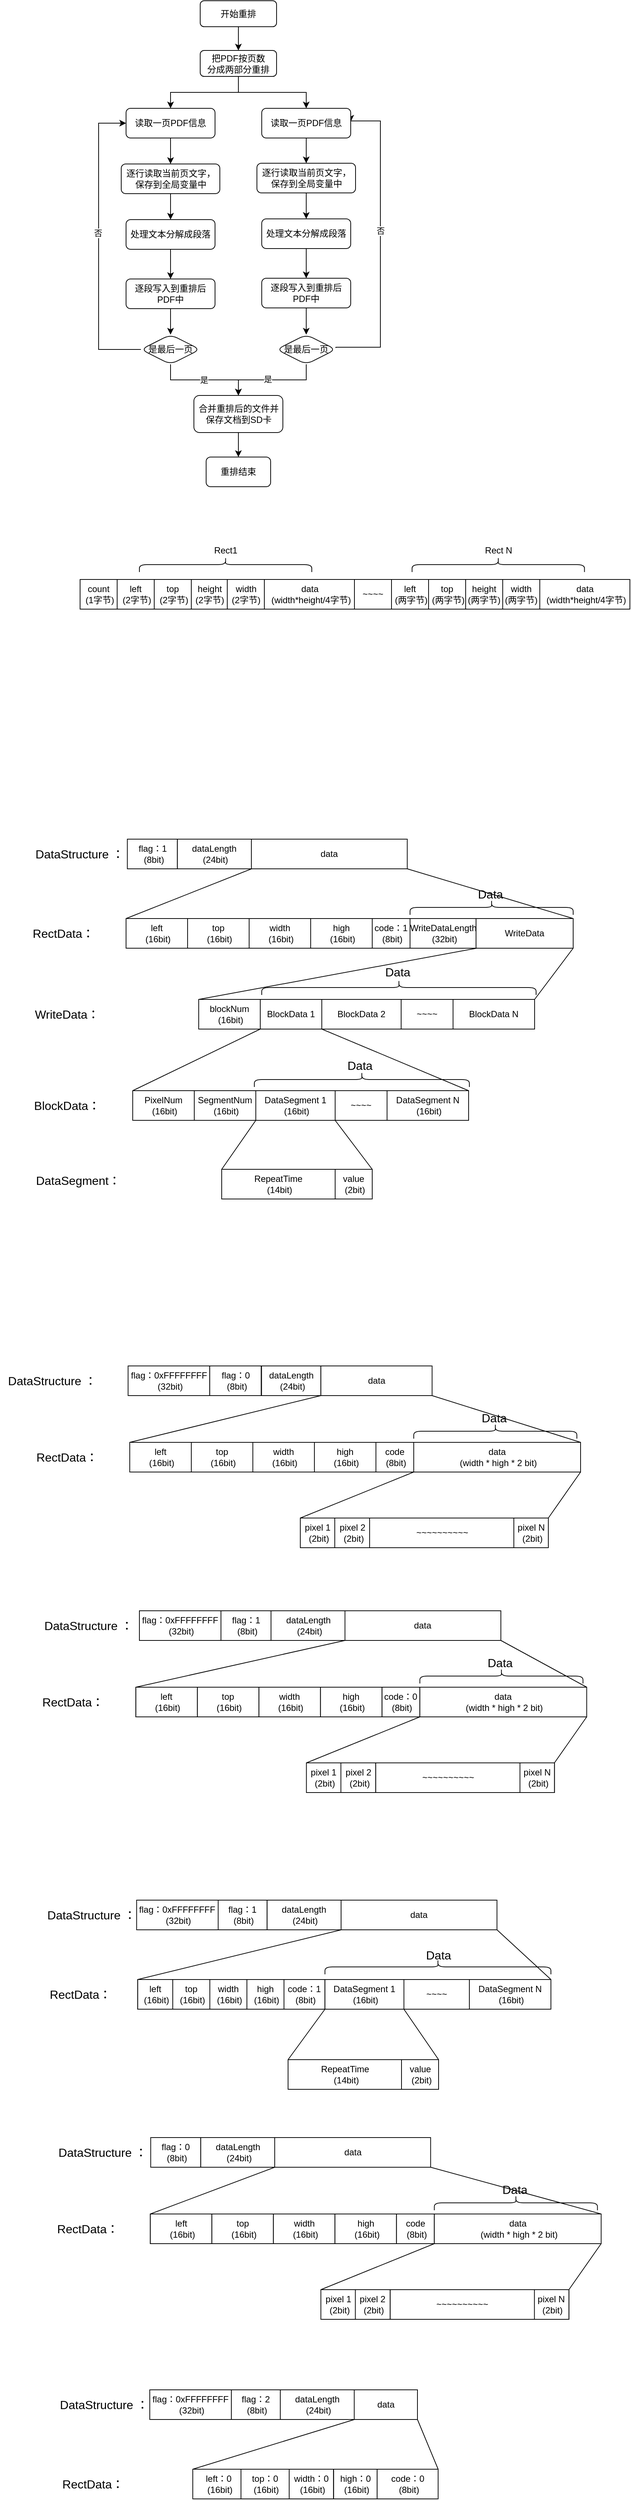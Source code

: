 <mxfile version="24.7.6">
  <diagram id="C5RBs43oDa-KdzZeNtuy" name="Page-1">
    <mxGraphModel dx="2205" dy="1965" grid="1" gridSize="10" guides="1" tooltips="1" connect="1" arrows="1" fold="1" page="1" pageScale="1" pageWidth="827" pageHeight="1169" math="0" shadow="0">
      <root>
        <mxCell id="WIyWlLk6GJQsqaUBKTNV-0" />
        <mxCell id="WIyWlLk6GJQsqaUBKTNV-1" parent="WIyWlLk6GJQsqaUBKTNV-0" />
        <mxCell id="oaKBQTehWNpgaZXq2aiD-1" value="" style="edgeStyle=orthogonalEdgeStyle;rounded=0;orthogonalLoop=1;jettySize=auto;html=1;" parent="WIyWlLk6GJQsqaUBKTNV-1" source="5A_BZVOMPLSsxxeo_tgx-0" target="oaKBQTehWNpgaZXq2aiD-0" edge="1">
          <mxGeometry relative="1" as="geometry" />
        </mxCell>
        <mxCell id="5A_BZVOMPLSsxxeo_tgx-0" value="开始重排" style="rounded=1;whiteSpace=wrap;html=1;fontSize=12;glass=0;strokeWidth=1;shadow=0;" parent="WIyWlLk6GJQsqaUBKTNV-1" vertex="1">
          <mxGeometry x="197" y="-50" width="103" height="35" as="geometry" />
        </mxCell>
        <mxCell id="5A_BZVOMPLSsxxeo_tgx-35" style="edgeStyle=orthogonalEdgeStyle;rounded=0;orthogonalLoop=1;jettySize=auto;html=1;exitX=0.5;exitY=1;exitDx=0;exitDy=0;entryX=0.5;entryY=0;entryDx=0;entryDy=0;" parent="WIyWlLk6GJQsqaUBKTNV-1" source="5A_BZVOMPLSsxxeo_tgx-4" target="5A_BZVOMPLSsxxeo_tgx-6" edge="1">
          <mxGeometry relative="1" as="geometry" />
        </mxCell>
        <mxCell id="5A_BZVOMPLSsxxeo_tgx-4" value="逐行读取当前页文字，保存到全局变量中" style="rounded=1;whiteSpace=wrap;html=1;fontSize=12;glass=0;strokeWidth=1;shadow=0;" parent="WIyWlLk6GJQsqaUBKTNV-1" vertex="1">
          <mxGeometry x="90.5" y="170" width="133" height="40" as="geometry" />
        </mxCell>
        <mxCell id="5A_BZVOMPLSsxxeo_tgx-36" style="edgeStyle=orthogonalEdgeStyle;rounded=0;orthogonalLoop=1;jettySize=auto;html=1;exitX=0.5;exitY=1;exitDx=0;exitDy=0;entryX=0.5;entryY=0;entryDx=0;entryDy=0;" parent="WIyWlLk6GJQsqaUBKTNV-1" source="5A_BZVOMPLSsxxeo_tgx-6" target="5A_BZVOMPLSsxxeo_tgx-8" edge="1">
          <mxGeometry relative="1" as="geometry" />
        </mxCell>
        <mxCell id="5A_BZVOMPLSsxxeo_tgx-6" value="处理文本分解成段落" style="rounded=1;whiteSpace=wrap;html=1;fontSize=12;glass=0;strokeWidth=1;shadow=0;" parent="WIyWlLk6GJQsqaUBKTNV-1" vertex="1">
          <mxGeometry x="97" y="245" width="120" height="40" as="geometry" />
        </mxCell>
        <mxCell id="5A_BZVOMPLSsxxeo_tgx-14" value="" style="edgeStyle=orthogonalEdgeStyle;rounded=0;orthogonalLoop=1;jettySize=auto;html=1;" parent="WIyWlLk6GJQsqaUBKTNV-1" source="5A_BZVOMPLSsxxeo_tgx-8" target="5A_BZVOMPLSsxxeo_tgx-13" edge="1">
          <mxGeometry relative="1" as="geometry" />
        </mxCell>
        <mxCell id="5A_BZVOMPLSsxxeo_tgx-8" value="逐段写入到重排后PDF中" style="rounded=1;whiteSpace=wrap;html=1;fontSize=12;glass=0;strokeWidth=1;shadow=0;" parent="WIyWlLk6GJQsqaUBKTNV-1" vertex="1">
          <mxGeometry x="97" y="325" width="120" height="40" as="geometry" />
        </mxCell>
        <mxCell id="5A_BZVOMPLSsxxeo_tgx-21" value="" style="edgeStyle=orthogonalEdgeStyle;rounded=0;orthogonalLoop=1;jettySize=auto;html=1;" parent="WIyWlLk6GJQsqaUBKTNV-1" source="5A_BZVOMPLSsxxeo_tgx-10" target="5A_BZVOMPLSsxxeo_tgx-20" edge="1">
          <mxGeometry relative="1" as="geometry" />
        </mxCell>
        <mxCell id="5A_BZVOMPLSsxxeo_tgx-10" value="合并重排后的文件并保存文档到SD卡" style="rounded=1;whiteSpace=wrap;html=1;fontSize=12;glass=0;strokeWidth=1;shadow=0;" parent="WIyWlLk6GJQsqaUBKTNV-1" vertex="1">
          <mxGeometry x="188.5" y="482" width="120" height="50" as="geometry" />
        </mxCell>
        <mxCell id="5A_BZVOMPLSsxxeo_tgx-38" style="edgeStyle=orthogonalEdgeStyle;rounded=0;orthogonalLoop=1;jettySize=auto;html=1;exitX=0;exitY=0.5;exitDx=0;exitDy=0;entryX=0;entryY=0.5;entryDx=0;entryDy=0;" parent="WIyWlLk6GJQsqaUBKTNV-1" source="5A_BZVOMPLSsxxeo_tgx-13" target="5A_BZVOMPLSsxxeo_tgx-28" edge="1">
          <mxGeometry relative="1" as="geometry">
            <Array as="points">
              <mxPoint x="60" y="420" />
              <mxPoint x="60" y="115" />
            </Array>
          </mxGeometry>
        </mxCell>
        <mxCell id="oaKBQTehWNpgaZXq2aiD-23" value="否" style="edgeLabel;html=1;align=center;verticalAlign=middle;resizable=0;points=[];" parent="5A_BZVOMPLSsxxeo_tgx-38" vertex="1" connectable="0">
          <mxGeometry x="0.073" y="1" relative="1" as="geometry">
            <mxPoint as="offset" />
          </mxGeometry>
        </mxCell>
        <mxCell id="oaKBQTehWNpgaZXq2aiD-17" style="edgeStyle=orthogonalEdgeStyle;rounded=0;orthogonalLoop=1;jettySize=auto;html=1;exitX=0.5;exitY=1;exitDx=0;exitDy=0;entryX=0.5;entryY=0;entryDx=0;entryDy=0;" parent="WIyWlLk6GJQsqaUBKTNV-1" source="5A_BZVOMPLSsxxeo_tgx-13" target="5A_BZVOMPLSsxxeo_tgx-10" edge="1">
          <mxGeometry relative="1" as="geometry" />
        </mxCell>
        <mxCell id="oaKBQTehWNpgaZXq2aiD-21" value="是" style="edgeLabel;html=1;align=center;verticalAlign=middle;resizable=0;points=[];" parent="oaKBQTehWNpgaZXq2aiD-17" vertex="1" connectable="0">
          <mxGeometry x="-0.011" relative="1" as="geometry">
            <mxPoint as="offset" />
          </mxGeometry>
        </mxCell>
        <mxCell id="5A_BZVOMPLSsxxeo_tgx-13" value="是最后一页" style="rhombus;whiteSpace=wrap;html=1;rounded=1;glass=0;strokeWidth=1;shadow=0;" parent="WIyWlLk6GJQsqaUBKTNV-1" vertex="1">
          <mxGeometry x="117" y="400" width="80" height="40" as="geometry" />
        </mxCell>
        <mxCell id="5A_BZVOMPLSsxxeo_tgx-20" value="重排结束" style="rounded=1;whiteSpace=wrap;html=1;fontSize=12;glass=0;strokeWidth=1;shadow=0;" parent="WIyWlLk6GJQsqaUBKTNV-1" vertex="1">
          <mxGeometry x="205" y="565" width="87" height="40" as="geometry" />
        </mxCell>
        <mxCell id="5A_BZVOMPLSsxxeo_tgx-32" style="edgeStyle=orthogonalEdgeStyle;rounded=0;orthogonalLoop=1;jettySize=auto;html=1;exitX=0.5;exitY=1;exitDx=0;exitDy=0;entryX=0.5;entryY=0;entryDx=0;entryDy=0;" parent="WIyWlLk6GJQsqaUBKTNV-1" source="5A_BZVOMPLSsxxeo_tgx-28" target="5A_BZVOMPLSsxxeo_tgx-4" edge="1">
          <mxGeometry relative="1" as="geometry" />
        </mxCell>
        <mxCell id="5A_BZVOMPLSsxxeo_tgx-28" value="读取一页PDF信息" style="rounded=1;whiteSpace=wrap;html=1;fontSize=12;glass=0;strokeWidth=1;shadow=0;" parent="WIyWlLk6GJQsqaUBKTNV-1" vertex="1">
          <mxGeometry x="97" y="95" width="120" height="40" as="geometry" />
        </mxCell>
        <mxCell id="oaKBQTehWNpgaZXq2aiD-2" style="edgeStyle=orthogonalEdgeStyle;rounded=0;orthogonalLoop=1;jettySize=auto;html=1;exitX=0.5;exitY=1;exitDx=0;exitDy=0;entryX=0.5;entryY=0;entryDx=0;entryDy=0;" parent="WIyWlLk6GJQsqaUBKTNV-1" source="oaKBQTehWNpgaZXq2aiD-0" target="5A_BZVOMPLSsxxeo_tgx-28" edge="1">
          <mxGeometry relative="1" as="geometry" />
        </mxCell>
        <mxCell id="oaKBQTehWNpgaZXq2aiD-14" style="edgeStyle=orthogonalEdgeStyle;rounded=0;orthogonalLoop=1;jettySize=auto;html=1;exitX=0.5;exitY=1;exitDx=0;exitDy=0;entryX=0.5;entryY=0;entryDx=0;entryDy=0;" parent="WIyWlLk6GJQsqaUBKTNV-1" source="oaKBQTehWNpgaZXq2aiD-0" target="oaKBQTehWNpgaZXq2aiD-12" edge="1">
          <mxGeometry relative="1" as="geometry" />
        </mxCell>
        <mxCell id="oaKBQTehWNpgaZXq2aiD-0" value="把PDF按页数&lt;br&gt;分成两部分重排" style="rounded=1;whiteSpace=wrap;html=1;fontSize=12;glass=0;strokeWidth=1;shadow=0;" parent="WIyWlLk6GJQsqaUBKTNV-1" vertex="1">
          <mxGeometry x="197" y="17" width="103" height="35" as="geometry" />
        </mxCell>
        <mxCell id="oaKBQTehWNpgaZXq2aiD-3" style="edgeStyle=orthogonalEdgeStyle;rounded=0;orthogonalLoop=1;jettySize=auto;html=1;exitX=0.5;exitY=1;exitDx=0;exitDy=0;entryX=0.5;entryY=0;entryDx=0;entryDy=0;" parent="WIyWlLk6GJQsqaUBKTNV-1" source="oaKBQTehWNpgaZXq2aiD-4" target="oaKBQTehWNpgaZXq2aiD-6" edge="1">
          <mxGeometry relative="1" as="geometry" />
        </mxCell>
        <mxCell id="oaKBQTehWNpgaZXq2aiD-4" value="逐行读取当前页文字，保存到全局变量中" style="rounded=1;whiteSpace=wrap;html=1;fontSize=12;glass=0;strokeWidth=1;shadow=0;" parent="WIyWlLk6GJQsqaUBKTNV-1" vertex="1">
          <mxGeometry x="273.5" y="169" width="133" height="40" as="geometry" />
        </mxCell>
        <mxCell id="oaKBQTehWNpgaZXq2aiD-5" style="edgeStyle=orthogonalEdgeStyle;rounded=0;orthogonalLoop=1;jettySize=auto;html=1;exitX=0.5;exitY=1;exitDx=0;exitDy=0;entryX=0.5;entryY=0;entryDx=0;entryDy=0;" parent="WIyWlLk6GJQsqaUBKTNV-1" source="oaKBQTehWNpgaZXq2aiD-6" target="oaKBQTehWNpgaZXq2aiD-8" edge="1">
          <mxGeometry relative="1" as="geometry" />
        </mxCell>
        <mxCell id="oaKBQTehWNpgaZXq2aiD-6" value="处理文本分解成段落" style="rounded=1;whiteSpace=wrap;html=1;fontSize=12;glass=0;strokeWidth=1;shadow=0;" parent="WIyWlLk6GJQsqaUBKTNV-1" vertex="1">
          <mxGeometry x="280" y="244" width="120" height="40" as="geometry" />
        </mxCell>
        <mxCell id="oaKBQTehWNpgaZXq2aiD-7" value="" style="edgeStyle=orthogonalEdgeStyle;rounded=0;orthogonalLoop=1;jettySize=auto;html=1;" parent="WIyWlLk6GJQsqaUBKTNV-1" source="oaKBQTehWNpgaZXq2aiD-8" target="oaKBQTehWNpgaZXq2aiD-10" edge="1">
          <mxGeometry relative="1" as="geometry" />
        </mxCell>
        <mxCell id="oaKBQTehWNpgaZXq2aiD-8" value="逐段写入到重排后PDF中" style="rounded=1;whiteSpace=wrap;html=1;fontSize=12;glass=0;strokeWidth=1;shadow=0;" parent="WIyWlLk6GJQsqaUBKTNV-1" vertex="1">
          <mxGeometry x="280" y="324" width="120" height="40" as="geometry" />
        </mxCell>
        <mxCell id="oaKBQTehWNpgaZXq2aiD-13" style="edgeStyle=orthogonalEdgeStyle;rounded=0;orthogonalLoop=1;jettySize=auto;html=1;exitX=1;exitY=0.5;exitDx=0;exitDy=0;entryX=1;entryY=0.5;entryDx=0;entryDy=0;" parent="WIyWlLk6GJQsqaUBKTNV-1" edge="1">
          <mxGeometry relative="1" as="geometry">
            <mxPoint x="380" y="418" as="sourcePoint" />
            <mxPoint x="400" y="113" as="targetPoint" />
            <Array as="points">
              <mxPoint x="440" y="417" />
              <mxPoint x="440" y="112" />
            </Array>
          </mxGeometry>
        </mxCell>
        <mxCell id="oaKBQTehWNpgaZXq2aiD-24" value="否" style="edgeLabel;html=1;align=center;verticalAlign=middle;resizable=0;points=[];" parent="oaKBQTehWNpgaZXq2aiD-13" vertex="1" connectable="0">
          <mxGeometry x="0.074" relative="1" as="geometry">
            <mxPoint as="offset" />
          </mxGeometry>
        </mxCell>
        <mxCell id="oaKBQTehWNpgaZXq2aiD-16" style="edgeStyle=orthogonalEdgeStyle;rounded=0;orthogonalLoop=1;jettySize=auto;html=1;exitX=0.5;exitY=1;exitDx=0;exitDy=0;entryX=0.5;entryY=0;entryDx=0;entryDy=0;" parent="WIyWlLk6GJQsqaUBKTNV-1" source="oaKBQTehWNpgaZXq2aiD-10" target="5A_BZVOMPLSsxxeo_tgx-10" edge="1">
          <mxGeometry relative="1" as="geometry" />
        </mxCell>
        <mxCell id="oaKBQTehWNpgaZXq2aiD-22" value="是" style="edgeLabel;html=1;align=center;verticalAlign=middle;resizable=0;points=[];" parent="oaKBQTehWNpgaZXq2aiD-16" vertex="1" connectable="0">
          <mxGeometry x="0.094" y="-1" relative="1" as="geometry">
            <mxPoint as="offset" />
          </mxGeometry>
        </mxCell>
        <mxCell id="oaKBQTehWNpgaZXq2aiD-10" value="是最后一页" style="rhombus;whiteSpace=wrap;html=1;rounded=1;glass=0;strokeWidth=1;shadow=0;" parent="WIyWlLk6GJQsqaUBKTNV-1" vertex="1">
          <mxGeometry x="300" y="400" width="80" height="40" as="geometry" />
        </mxCell>
        <mxCell id="oaKBQTehWNpgaZXq2aiD-11" style="edgeStyle=orthogonalEdgeStyle;rounded=0;orthogonalLoop=1;jettySize=auto;html=1;exitX=0.5;exitY=1;exitDx=0;exitDy=0;entryX=0.5;entryY=0;entryDx=0;entryDy=0;" parent="WIyWlLk6GJQsqaUBKTNV-1" source="oaKBQTehWNpgaZXq2aiD-12" target="oaKBQTehWNpgaZXq2aiD-4" edge="1">
          <mxGeometry relative="1" as="geometry" />
        </mxCell>
        <mxCell id="oaKBQTehWNpgaZXq2aiD-12" value="读取一页PDF信息" style="rounded=1;whiteSpace=wrap;html=1;fontSize=12;glass=0;strokeWidth=1;shadow=0;" parent="WIyWlLk6GJQsqaUBKTNV-1" vertex="1">
          <mxGeometry x="280" y="95" width="120" height="40" as="geometry" />
        </mxCell>
        <mxCell id="_wVtK_asCzvxWW1QOEwE-0" value="" style="rounded=0;whiteSpace=wrap;html=1;" parent="WIyWlLk6GJQsqaUBKTNV-1" vertex="1">
          <mxGeometry x="85" y="730" width="690" height="40" as="geometry" />
        </mxCell>
        <mxCell id="_wVtK_asCzvxWW1QOEwE-1" value="left&lt;div&gt;&amp;nbsp;(2字节)&lt;/div&gt;" style="rounded=0;whiteSpace=wrap;html=1;" parent="WIyWlLk6GJQsqaUBKTNV-1" vertex="1">
          <mxGeometry x="85" y="730" width="50" height="40" as="geometry" />
        </mxCell>
        <mxCell id="_wVtK_asCzvxWW1QOEwE-2" value="top&lt;div&gt;&amp;nbsp;(2字节)&lt;/div&gt;" style="rounded=0;whiteSpace=wrap;html=1;" parent="WIyWlLk6GJQsqaUBKTNV-1" vertex="1">
          <mxGeometry x="135" y="730" width="50" height="40" as="geometry" />
        </mxCell>
        <mxCell id="_wVtK_asCzvxWW1QOEwE-3" value="height&lt;div&gt;(2字节)&lt;/div&gt;" style="rounded=0;whiteSpace=wrap;html=1;" parent="WIyWlLk6GJQsqaUBKTNV-1" vertex="1">
          <mxGeometry x="185" y="730" width="50" height="40" as="geometry" />
        </mxCell>
        <mxCell id="_wVtK_asCzvxWW1QOEwE-4" value="width&lt;div&gt;(2字节)&lt;/div&gt;" style="rounded=0;whiteSpace=wrap;html=1;" parent="WIyWlLk6GJQsqaUBKTNV-1" vertex="1">
          <mxGeometry x="233.5" y="730" width="50" height="40" as="geometry" />
        </mxCell>
        <mxCell id="_wVtK_asCzvxWW1QOEwE-5" value="data&lt;div&gt;&amp;nbsp;(width*&lt;span style=&quot;background-color: initial;&quot;&gt;height/4&lt;/span&gt;&lt;span style=&quot;background-color: initial;&quot;&gt;字节)&lt;/span&gt;&lt;/div&gt;" style="rounded=0;whiteSpace=wrap;html=1;" parent="WIyWlLk6GJQsqaUBKTNV-1" vertex="1">
          <mxGeometry x="283.5" y="730" width="121.5" height="40" as="geometry" />
        </mxCell>
        <mxCell id="_wVtK_asCzvxWW1QOEwE-6" value="~~~~" style="rounded=0;whiteSpace=wrap;html=1;" parent="WIyWlLk6GJQsqaUBKTNV-1" vertex="1">
          <mxGeometry x="405" y="730" width="50" height="40" as="geometry" />
        </mxCell>
        <mxCell id="_wVtK_asCzvxWW1QOEwE-7" value="left&lt;div&gt;&amp;nbsp;(两字节)&lt;/div&gt;" style="rounded=0;whiteSpace=wrap;html=1;" parent="WIyWlLk6GJQsqaUBKTNV-1" vertex="1">
          <mxGeometry x="455" y="730" width="50" height="40" as="geometry" />
        </mxCell>
        <mxCell id="_wVtK_asCzvxWW1QOEwE-8" value="top&lt;div&gt;&amp;nbsp;(两字节)&lt;/div&gt;" style="rounded=0;whiteSpace=wrap;html=1;" parent="WIyWlLk6GJQsqaUBKTNV-1" vertex="1">
          <mxGeometry x="505" y="730" width="50" height="40" as="geometry" />
        </mxCell>
        <mxCell id="_wVtK_asCzvxWW1QOEwE-9" value="height&lt;div&gt;(两字节)&lt;/div&gt;" style="rounded=0;whiteSpace=wrap;html=1;" parent="WIyWlLk6GJQsqaUBKTNV-1" vertex="1">
          <mxGeometry x="555" y="730" width="50" height="40" as="geometry" />
        </mxCell>
        <mxCell id="_wVtK_asCzvxWW1QOEwE-10" value="width&lt;div&gt;(两字节)&lt;/div&gt;" style="rounded=0;whiteSpace=wrap;html=1;" parent="WIyWlLk6GJQsqaUBKTNV-1" vertex="1">
          <mxGeometry x="605" y="730" width="50" height="40" as="geometry" />
        </mxCell>
        <mxCell id="_wVtK_asCzvxWW1QOEwE-11" value="data&lt;div&gt;&amp;nbsp;(width*&lt;span style=&quot;background-color: initial;&quot;&gt;height/4&lt;/span&gt;&lt;span style=&quot;background-color: initial;&quot;&gt;字节)&lt;/span&gt;&lt;/div&gt;" style="rounded=0;whiteSpace=wrap;html=1;" parent="WIyWlLk6GJQsqaUBKTNV-1" vertex="1">
          <mxGeometry x="655" y="730" width="121.5" height="40" as="geometry" />
        </mxCell>
        <mxCell id="_wVtK_asCzvxWW1QOEwE-12" value="" style="shape=curlyBracket;whiteSpace=wrap;html=1;rounded=1;flipH=1;labelPosition=right;verticalLabelPosition=middle;align=left;verticalAlign=middle;rotation=-90;" parent="WIyWlLk6GJQsqaUBKTNV-1" vertex="1">
          <mxGeometry x="221.25" y="593.75" width="20" height="232.5" as="geometry" />
        </mxCell>
        <mxCell id="_wVtK_asCzvxWW1QOEwE-13" value="" style="shape=curlyBracket;whiteSpace=wrap;html=1;rounded=1;flipH=1;labelPosition=right;verticalLabelPosition=middle;align=left;verticalAlign=middle;rotation=-90;" parent="WIyWlLk6GJQsqaUBKTNV-1" vertex="1">
          <mxGeometry x="589" y="593.75" width="20" height="232.5" as="geometry" />
        </mxCell>
        <mxCell id="_wVtK_asCzvxWW1QOEwE-14" value="Rect1" style="text;html=1;align=center;verticalAlign=middle;resizable=0;points=[];autosize=1;strokeColor=none;fillColor=none;" parent="WIyWlLk6GJQsqaUBKTNV-1" vertex="1">
          <mxGeometry x="206.25" y="676" width="50" height="30" as="geometry" />
        </mxCell>
        <mxCell id="_wVtK_asCzvxWW1QOEwE-15" value="Rect N" style="text;html=1;align=center;verticalAlign=middle;resizable=0;points=[];autosize=1;strokeColor=none;fillColor=none;" parent="WIyWlLk6GJQsqaUBKTNV-1" vertex="1">
          <mxGeometry x="569" y="676" width="60" height="30" as="geometry" />
        </mxCell>
        <mxCell id="_wVtK_asCzvxWW1QOEwE-16" value="&lt;div&gt;count&lt;/div&gt;&lt;div&gt;&amp;nbsp;(1字节)&lt;/div&gt;" style="rounded=0;whiteSpace=wrap;html=1;" parent="WIyWlLk6GJQsqaUBKTNV-1" vertex="1">
          <mxGeometry x="35" y="730" width="50" height="40" as="geometry" />
        </mxCell>
        <mxCell id="r7HVrtCzgMdrWpY6JXSN-15" value="" style="rounded=0;whiteSpace=wrap;html=1;" parent="WIyWlLk6GJQsqaUBKTNV-1" vertex="1">
          <mxGeometry x="195" y="1296" width="453" height="40" as="geometry" />
        </mxCell>
        <mxCell id="r7HVrtCzgMdrWpY6JXSN-16" value="&lt;div&gt;blockNum&lt;/div&gt;&lt;div&gt;&amp;nbsp;(16bit)&lt;/div&gt;" style="rounded=0;whiteSpace=wrap;html=1;" parent="WIyWlLk6GJQsqaUBKTNV-1" vertex="1">
          <mxGeometry x="195" y="1296" width="83" height="40" as="geometry" />
        </mxCell>
        <mxCell id="r7HVrtCzgMdrWpY6JXSN-17" value="&lt;div&gt;BlockData 1&lt;/div&gt;" style="rounded=0;whiteSpace=wrap;html=1;" parent="WIyWlLk6GJQsqaUBKTNV-1" vertex="1">
          <mxGeometry x="278" y="1296" width="83" height="40" as="geometry" />
        </mxCell>
        <mxCell id="r7HVrtCzgMdrWpY6JXSN-18" value="&lt;div&gt;BlockData 2&lt;/div&gt;" style="rounded=0;whiteSpace=wrap;html=1;" parent="WIyWlLk6GJQsqaUBKTNV-1" vertex="1">
          <mxGeometry x="361" y="1296" width="107" height="40" as="geometry" />
        </mxCell>
        <mxCell id="r7HVrtCzgMdrWpY6JXSN-20" value="~~~~" style="rounded=0;whiteSpace=wrap;html=1;" parent="WIyWlLk6GJQsqaUBKTNV-1" vertex="1">
          <mxGeometry x="468" y="1296" width="70" height="40" as="geometry" />
        </mxCell>
        <mxCell id="r7HVrtCzgMdrWpY6JXSN-21" value="WriteData：" style="text;html=1;align=center;verticalAlign=middle;resizable=0;points=[];autosize=1;strokeColor=none;fillColor=none;fontSize=16;" parent="WIyWlLk6GJQsqaUBKTNV-1" vertex="1">
          <mxGeometry x="-38" y="1301" width="110" height="30" as="geometry" />
        </mxCell>
        <mxCell id="r7HVrtCzgMdrWpY6JXSN-29" value="&lt;div&gt;BlockData N&lt;/div&gt;" style="rounded=0;whiteSpace=wrap;html=1;" parent="WIyWlLk6GJQsqaUBKTNV-1" vertex="1">
          <mxGeometry x="538" y="1296" width="110" height="40" as="geometry" />
        </mxCell>
        <mxCell id="r7HVrtCzgMdrWpY6JXSN-30" value="" style="rounded=0;whiteSpace=wrap;html=1;" parent="WIyWlLk6GJQsqaUBKTNV-1" vertex="1">
          <mxGeometry x="97" y="1187" width="603" height="40" as="geometry" />
        </mxCell>
        <mxCell id="r7HVrtCzgMdrWpY6JXSN-31" value="&lt;div&gt;left&lt;/div&gt;&lt;div&gt;&amp;nbsp;(16bit)&lt;/div&gt;" style="rounded=0;whiteSpace=wrap;html=1;" parent="WIyWlLk6GJQsqaUBKTNV-1" vertex="1">
          <mxGeometry x="97" y="1187" width="83" height="40" as="geometry" />
        </mxCell>
        <mxCell id="r7HVrtCzgMdrWpY6JXSN-35" value="RectData：" style="text;html=1;align=center;verticalAlign=middle;resizable=0;points=[];autosize=1;strokeColor=none;fillColor=none;fontSize=16;" parent="WIyWlLk6GJQsqaUBKTNV-1" vertex="1">
          <mxGeometry x="-43" y="1192" width="110" height="30" as="geometry" />
        </mxCell>
        <mxCell id="r7HVrtCzgMdrWpY6JXSN-37" value="&lt;div&gt;top&lt;/div&gt;&lt;div&gt;&amp;nbsp;(16bit)&lt;/div&gt;" style="rounded=0;whiteSpace=wrap;html=1;" parent="WIyWlLk6GJQsqaUBKTNV-1" vertex="1">
          <mxGeometry x="180" y="1187" width="83" height="40" as="geometry" />
        </mxCell>
        <mxCell id="r7HVrtCzgMdrWpY6JXSN-38" value="&lt;div&gt;width&lt;/div&gt;&lt;div&gt;&amp;nbsp;(16bit)&lt;/div&gt;" style="rounded=0;whiteSpace=wrap;html=1;" parent="WIyWlLk6GJQsqaUBKTNV-1" vertex="1">
          <mxGeometry x="263" y="1187" width="83" height="40" as="geometry" />
        </mxCell>
        <mxCell id="r7HVrtCzgMdrWpY6JXSN-39" value="&lt;div&gt;high&lt;/div&gt;&lt;div&gt;&amp;nbsp;(16bit)&lt;/div&gt;" style="rounded=0;whiteSpace=wrap;html=1;" parent="WIyWlLk6GJQsqaUBKTNV-1" vertex="1">
          <mxGeometry x="346" y="1187" width="83" height="40" as="geometry" />
        </mxCell>
        <mxCell id="r7HVrtCzgMdrWpY6JXSN-40" value="&lt;div&gt;code：1&lt;/div&gt;&lt;div&gt;&amp;nbsp;(8bit)&lt;/div&gt;" style="rounded=0;whiteSpace=wrap;html=1;" parent="WIyWlLk6GJQsqaUBKTNV-1" vertex="1">
          <mxGeometry x="429" y="1187" width="51" height="40" as="geometry" />
        </mxCell>
        <mxCell id="r7HVrtCzgMdrWpY6JXSN-45" value="" style="shape=curlyBracket;whiteSpace=wrap;html=1;rounded=1;labelPosition=left;verticalLabelPosition=middle;align=right;verticalAlign=middle;rotation=0;direction=south;" parent="WIyWlLk6GJQsqaUBKTNV-1" vertex="1">
          <mxGeometry x="280" y="1270" width="370" height="20" as="geometry" />
        </mxCell>
        <mxCell id="r7HVrtCzgMdrWpY6JXSN-46" value="Data" style="text;html=1;align=center;verticalAlign=middle;resizable=0;points=[];autosize=1;strokeColor=none;fillColor=none;fontSize=16;" parent="WIyWlLk6GJQsqaUBKTNV-1" vertex="1">
          <mxGeometry x="432.5" y="1244" width="60" height="30" as="geometry" />
        </mxCell>
        <mxCell id="r7HVrtCzgMdrWpY6JXSN-47" value="" style="shape=curlyBracket;whiteSpace=wrap;html=1;rounded=1;labelPosition=left;verticalLabelPosition=middle;align=right;verticalAlign=middle;rotation=0;direction=south;" parent="WIyWlLk6GJQsqaUBKTNV-1" vertex="1">
          <mxGeometry x="480" y="1162" width="220" height="20" as="geometry" />
        </mxCell>
        <mxCell id="r7HVrtCzgMdrWpY6JXSN-48" value="&lt;div&gt;WriteDataLength&lt;/div&gt;&lt;div&gt;&amp;nbsp;(32bit)&lt;/div&gt;" style="rounded=0;whiteSpace=wrap;html=1;" parent="WIyWlLk6GJQsqaUBKTNV-1" vertex="1">
          <mxGeometry x="480" y="1187" width="90" height="40" as="geometry" />
        </mxCell>
        <mxCell id="r7HVrtCzgMdrWpY6JXSN-50" value="Data" style="text;html=1;align=center;verticalAlign=middle;resizable=0;points=[];autosize=1;strokeColor=none;fillColor=none;fontSize=16;" parent="WIyWlLk6GJQsqaUBKTNV-1" vertex="1">
          <mxGeometry x="558" y="1139" width="60" height="30" as="geometry" />
        </mxCell>
        <mxCell id="r7HVrtCzgMdrWpY6JXSN-51" value="&lt;div&gt;WriteData&lt;/div&gt;" style="rounded=0;whiteSpace=wrap;html=1;" parent="WIyWlLk6GJQsqaUBKTNV-1" vertex="1">
          <mxGeometry x="569" y="1187" width="131" height="40" as="geometry" />
        </mxCell>
        <mxCell id="r7HVrtCzgMdrWpY6JXSN-52" value="" style="rounded=0;whiteSpace=wrap;html=1;" parent="WIyWlLk6GJQsqaUBKTNV-1" vertex="1">
          <mxGeometry x="106" y="1419" width="453" height="40" as="geometry" />
        </mxCell>
        <mxCell id="r7HVrtCzgMdrWpY6JXSN-53" value="&lt;div&gt;PixelNum&lt;/div&gt;&lt;div&gt;&amp;nbsp;(16bit)&lt;/div&gt;" style="rounded=0;whiteSpace=wrap;html=1;" parent="WIyWlLk6GJQsqaUBKTNV-1" vertex="1">
          <mxGeometry x="106" y="1419" width="83" height="40" as="geometry" />
        </mxCell>
        <mxCell id="r7HVrtCzgMdrWpY6JXSN-54" value="BlockData：" style="text;html=1;align=center;verticalAlign=middle;resizable=0;points=[];autosize=1;strokeColor=none;fillColor=none;fontSize=16;" parent="WIyWlLk6GJQsqaUBKTNV-1" vertex="1">
          <mxGeometry x="-38" y="1424" width="110" height="30" as="geometry" />
        </mxCell>
        <mxCell id="r7HVrtCzgMdrWpY6JXSN-55" value="&lt;div&gt;SegmentNum&lt;/div&gt;&lt;div&gt;&amp;nbsp;(16bit)&lt;/div&gt;" style="rounded=0;whiteSpace=wrap;html=1;" parent="WIyWlLk6GJQsqaUBKTNV-1" vertex="1">
          <mxGeometry x="189" y="1419" width="83" height="40" as="geometry" />
        </mxCell>
        <mxCell id="r7HVrtCzgMdrWpY6JXSN-56" value="&lt;div&gt;DataSegment 1&lt;/div&gt;&lt;div&gt;&amp;nbsp;(16bit)&lt;/div&gt;" style="rounded=0;whiteSpace=wrap;html=1;" parent="WIyWlLk6GJQsqaUBKTNV-1" vertex="1">
          <mxGeometry x="272" y="1419" width="107" height="40" as="geometry" />
        </mxCell>
        <mxCell id="r7HVrtCzgMdrWpY6JXSN-57" value="&lt;div&gt;DataSegment N&lt;/div&gt;&lt;div&gt;&amp;nbsp;(16bit)&lt;/div&gt;" style="rounded=0;whiteSpace=wrap;html=1;" parent="WIyWlLk6GJQsqaUBKTNV-1" vertex="1">
          <mxGeometry x="449" y="1419" width="110" height="40" as="geometry" />
        </mxCell>
        <mxCell id="r7HVrtCzgMdrWpY6JXSN-58" value="~~~~" style="rounded=0;whiteSpace=wrap;html=1;" parent="WIyWlLk6GJQsqaUBKTNV-1" vertex="1">
          <mxGeometry x="379" y="1419" width="70" height="40" as="geometry" />
        </mxCell>
        <mxCell id="r7HVrtCzgMdrWpY6JXSN-59" value="" style="shape=curlyBracket;whiteSpace=wrap;html=1;rounded=1;labelPosition=left;verticalLabelPosition=middle;align=right;verticalAlign=middle;rotation=0;direction=south;" parent="WIyWlLk6GJQsqaUBKTNV-1" vertex="1">
          <mxGeometry x="270" y="1394" width="290" height="20" as="geometry" />
        </mxCell>
        <mxCell id="r7HVrtCzgMdrWpY6JXSN-60" value="Data" style="text;html=1;align=center;verticalAlign=middle;resizable=0;points=[];autosize=1;strokeColor=none;fillColor=none;fontSize=16;" parent="WIyWlLk6GJQsqaUBKTNV-1" vertex="1">
          <mxGeometry x="382" y="1370" width="60" height="30" as="geometry" />
        </mxCell>
        <mxCell id="r7HVrtCzgMdrWpY6JXSN-61" value="" style="rounded=0;whiteSpace=wrap;html=1;" parent="WIyWlLk6GJQsqaUBKTNV-1" vertex="1">
          <mxGeometry x="226" y="1525" width="199.5" height="40" as="geometry" />
        </mxCell>
        <mxCell id="r7HVrtCzgMdrWpY6JXSN-62" value="&lt;div&gt;value&lt;/div&gt;&lt;div&gt;&amp;nbsp;(2bit)&lt;/div&gt;" style="rounded=0;whiteSpace=wrap;html=1;" parent="WIyWlLk6GJQsqaUBKTNV-1" vertex="1">
          <mxGeometry x="379" y="1525" width="50" height="40" as="geometry" />
        </mxCell>
        <mxCell id="r7HVrtCzgMdrWpY6JXSN-63" value="&lt;div&gt;RepeatTime&lt;/div&gt;&lt;div&gt;&amp;nbsp;(14bit)&lt;/div&gt;" style="rounded=0;whiteSpace=wrap;html=1;" parent="WIyWlLk6GJQsqaUBKTNV-1" vertex="1">
          <mxGeometry x="226" y="1525" width="153" height="40" as="geometry" />
        </mxCell>
        <mxCell id="r7HVrtCzgMdrWpY6JXSN-64" value="DataSegment：" style="text;html=1;align=center;verticalAlign=middle;resizable=0;points=[];autosize=1;strokeColor=none;fillColor=none;fontSize=16;" parent="WIyWlLk6GJQsqaUBKTNV-1" vertex="1">
          <mxGeometry x="-38" y="1525" width="140" height="30" as="geometry" />
        </mxCell>
        <mxCell id="r7HVrtCzgMdrWpY6JXSN-66" value="" style="endArrow=none;html=1;rounded=0;fontSize=12;startSize=8;endSize=8;curved=1;entryX=1;entryY=1;entryDx=0;entryDy=0;exitX=0;exitY=0;exitDx=0;exitDy=0;" parent="WIyWlLk6GJQsqaUBKTNV-1" source="r7HVrtCzgMdrWpY6JXSN-63" target="r7HVrtCzgMdrWpY6JXSN-55" edge="1">
          <mxGeometry width="50" height="50" relative="1" as="geometry">
            <mxPoint x="230" y="1530" as="sourcePoint" />
            <mxPoint x="270" y="1510" as="targetPoint" />
          </mxGeometry>
        </mxCell>
        <mxCell id="r7HVrtCzgMdrWpY6JXSN-68" value="" style="endArrow=none;html=1;rounded=0;fontSize=12;startSize=8;endSize=8;curved=1;entryX=1;entryY=1;entryDx=0;entryDy=0;exitX=1;exitY=0;exitDx=0;exitDy=0;" parent="WIyWlLk6GJQsqaUBKTNV-1" source="r7HVrtCzgMdrWpY6JXSN-62" target="r7HVrtCzgMdrWpY6JXSN-56" edge="1">
          <mxGeometry width="50" height="50" relative="1" as="geometry">
            <mxPoint x="241" y="1535" as="sourcePoint" />
            <mxPoint x="278" y="1469" as="targetPoint" />
          </mxGeometry>
        </mxCell>
        <mxCell id="r7HVrtCzgMdrWpY6JXSN-69" value="" style="endArrow=none;html=1;rounded=0;fontSize=12;startSize=8;endSize=8;curved=1;entryX=0;entryY=1;entryDx=0;entryDy=0;exitX=0;exitY=0;exitDx=0;exitDy=0;" parent="WIyWlLk6GJQsqaUBKTNV-1" source="r7HVrtCzgMdrWpY6JXSN-53" target="r7HVrtCzgMdrWpY6JXSN-17" edge="1">
          <mxGeometry width="50" height="50" relative="1" as="geometry">
            <mxPoint x="251" y="1545" as="sourcePoint" />
            <mxPoint x="288" y="1479" as="targetPoint" />
          </mxGeometry>
        </mxCell>
        <mxCell id="r7HVrtCzgMdrWpY6JXSN-70" value="" style="endArrow=none;html=1;rounded=0;fontSize=12;startSize=8;endSize=8;curved=1;entryX=1;entryY=1;entryDx=0;entryDy=0;exitX=1;exitY=0;exitDx=0;exitDy=0;" parent="WIyWlLk6GJQsqaUBKTNV-1" source="r7HVrtCzgMdrWpY6JXSN-57" target="r7HVrtCzgMdrWpY6JXSN-17" edge="1">
          <mxGeometry width="50" height="50" relative="1" as="geometry">
            <mxPoint x="261" y="1555" as="sourcePoint" />
            <mxPoint x="298" y="1489" as="targetPoint" />
          </mxGeometry>
        </mxCell>
        <mxCell id="r7HVrtCzgMdrWpY6JXSN-71" value="" style="endArrow=none;html=1;rounded=0;fontSize=12;startSize=8;endSize=8;curved=1;entryX=1;entryY=1;entryDx=0;entryDy=0;exitX=0;exitY=0;exitDx=0;exitDy=0;" parent="WIyWlLk6GJQsqaUBKTNV-1" source="r7HVrtCzgMdrWpY6JXSN-16" target="r7HVrtCzgMdrWpY6JXSN-48" edge="1">
          <mxGeometry width="50" height="50" relative="1" as="geometry">
            <mxPoint x="271" y="1565" as="sourcePoint" />
            <mxPoint x="308" y="1499" as="targetPoint" />
          </mxGeometry>
        </mxCell>
        <mxCell id="r7HVrtCzgMdrWpY6JXSN-72" value="" style="endArrow=none;html=1;rounded=0;fontSize=12;startSize=8;endSize=8;curved=1;entryX=1;entryY=1;entryDx=0;entryDy=0;exitX=1;exitY=0;exitDx=0;exitDy=0;" parent="WIyWlLk6GJQsqaUBKTNV-1" source="r7HVrtCzgMdrWpY6JXSN-29" target="r7HVrtCzgMdrWpY6JXSN-51" edge="1">
          <mxGeometry width="50" height="50" relative="1" as="geometry">
            <mxPoint x="281" y="1575" as="sourcePoint" />
            <mxPoint x="318" y="1509" as="targetPoint" />
          </mxGeometry>
        </mxCell>
        <mxCell id="r7HVrtCzgMdrWpY6JXSN-73" value="" style="rounded=0;whiteSpace=wrap;html=1;" parent="WIyWlLk6GJQsqaUBKTNV-1" vertex="1">
          <mxGeometry x="102" y="1893" width="603" height="40" as="geometry" />
        </mxCell>
        <mxCell id="r7HVrtCzgMdrWpY6JXSN-74" value="&lt;div&gt;left&lt;/div&gt;&lt;div&gt;&amp;nbsp;(16bit)&lt;/div&gt;" style="rounded=0;whiteSpace=wrap;html=1;" parent="WIyWlLk6GJQsqaUBKTNV-1" vertex="1">
          <mxGeometry x="102" y="1893" width="83" height="40" as="geometry" />
        </mxCell>
        <mxCell id="r7HVrtCzgMdrWpY6JXSN-75" value="RectData：" style="text;html=1;align=center;verticalAlign=middle;resizable=0;points=[];autosize=1;strokeColor=none;fillColor=none;fontSize=16;" parent="WIyWlLk6GJQsqaUBKTNV-1" vertex="1">
          <mxGeometry x="-38" y="1898" width="110" height="30" as="geometry" />
        </mxCell>
        <mxCell id="r7HVrtCzgMdrWpY6JXSN-76" value="&lt;div&gt;top&lt;/div&gt;&lt;div&gt;&amp;nbsp;(16bit)&lt;/div&gt;" style="rounded=0;whiteSpace=wrap;html=1;" parent="WIyWlLk6GJQsqaUBKTNV-1" vertex="1">
          <mxGeometry x="185" y="1893" width="83" height="40" as="geometry" />
        </mxCell>
        <mxCell id="r7HVrtCzgMdrWpY6JXSN-77" value="&lt;div&gt;width&lt;/div&gt;&lt;div&gt;&amp;nbsp;(16bit)&lt;/div&gt;" style="rounded=0;whiteSpace=wrap;html=1;" parent="WIyWlLk6GJQsqaUBKTNV-1" vertex="1">
          <mxGeometry x="268" y="1893" width="83" height="40" as="geometry" />
        </mxCell>
        <mxCell id="r7HVrtCzgMdrWpY6JXSN-78" value="&lt;div&gt;high&lt;/div&gt;&lt;div&gt;&amp;nbsp;(16bit)&lt;/div&gt;" style="rounded=0;whiteSpace=wrap;html=1;" parent="WIyWlLk6GJQsqaUBKTNV-1" vertex="1">
          <mxGeometry x="351" y="1893" width="83" height="40" as="geometry" />
        </mxCell>
        <mxCell id="r7HVrtCzgMdrWpY6JXSN-79" value="&lt;div&gt;code&lt;/div&gt;&lt;div&gt;&amp;nbsp;(8bit)&lt;/div&gt;" style="rounded=0;whiteSpace=wrap;html=1;" parent="WIyWlLk6GJQsqaUBKTNV-1" vertex="1">
          <mxGeometry x="434" y="1893" width="51" height="40" as="geometry" />
        </mxCell>
        <mxCell id="r7HVrtCzgMdrWpY6JXSN-80" value="" style="shape=curlyBracket;whiteSpace=wrap;html=1;rounded=1;labelPosition=left;verticalLabelPosition=middle;align=right;verticalAlign=middle;rotation=0;direction=south;" parent="WIyWlLk6GJQsqaUBKTNV-1" vertex="1">
          <mxGeometry x="485" y="1868" width="220" height="20" as="geometry" />
        </mxCell>
        <mxCell id="r7HVrtCzgMdrWpY6JXSN-82" value="Data" style="text;html=1;align=center;verticalAlign=middle;resizable=0;points=[];autosize=1;strokeColor=none;fillColor=none;fontSize=16;" parent="WIyWlLk6GJQsqaUBKTNV-1" vertex="1">
          <mxGeometry x="563" y="1845" width="60" height="30" as="geometry" />
        </mxCell>
        <mxCell id="r7HVrtCzgMdrWpY6JXSN-84" value="&lt;div&gt;data&lt;/div&gt;&lt;div&gt;&amp;nbsp;(width * high * 2 bit)&lt;/div&gt;" style="rounded=0;whiteSpace=wrap;html=1;" parent="WIyWlLk6GJQsqaUBKTNV-1" vertex="1">
          <mxGeometry x="485" y="1893" width="225" height="40" as="geometry" />
        </mxCell>
        <mxCell id="r7HVrtCzgMdrWpY6JXSN-86" value="" style="rounded=0;whiteSpace=wrap;html=1;" parent="WIyWlLk6GJQsqaUBKTNV-1" vertex="1">
          <mxGeometry x="340" y="1995" width="326.5" height="40" as="geometry" />
        </mxCell>
        <mxCell id="r7HVrtCzgMdrWpY6JXSN-87" value="&lt;div&gt;pixel 1&lt;/div&gt;&lt;div&gt;&amp;nbsp;(2bit)&lt;/div&gt;" style="rounded=0;whiteSpace=wrap;html=1;" parent="WIyWlLk6GJQsqaUBKTNV-1" vertex="1">
          <mxGeometry x="332" y="1995" width="47" height="40" as="geometry" />
        </mxCell>
        <mxCell id="r7HVrtCzgMdrWpY6JXSN-88" value="&lt;div&gt;pixel 2&lt;/div&gt;&lt;div&gt;&amp;nbsp;(2bit)&lt;/div&gt;" style="rounded=0;whiteSpace=wrap;html=1;" parent="WIyWlLk6GJQsqaUBKTNV-1" vertex="1">
          <mxGeometry x="378.5" y="1995" width="47" height="40" as="geometry" />
        </mxCell>
        <mxCell id="r7HVrtCzgMdrWpY6JXSN-89" value="&lt;div&gt;pixel N&lt;/div&gt;&lt;div&gt;&amp;nbsp;(2bit)&lt;/div&gt;" style="rounded=0;whiteSpace=wrap;html=1;" parent="WIyWlLk6GJQsqaUBKTNV-1" vertex="1">
          <mxGeometry x="619.5" y="1995" width="47" height="40" as="geometry" />
        </mxCell>
        <mxCell id="r7HVrtCzgMdrWpY6JXSN-91" value="" style="endArrow=none;html=1;rounded=0;fontSize=12;startSize=8;endSize=8;curved=1;exitX=0;exitY=0;exitDx=0;exitDy=0;entryX=0;entryY=1;entryDx=0;entryDy=0;" parent="WIyWlLk6GJQsqaUBKTNV-1" source="r7HVrtCzgMdrWpY6JXSN-87" target="r7HVrtCzgMdrWpY6JXSN-84" edge="1">
          <mxGeometry width="50" height="50" relative="1" as="geometry">
            <mxPoint x="143" y="2128" as="sourcePoint" />
            <mxPoint x="490" y="1935" as="targetPoint" />
          </mxGeometry>
        </mxCell>
        <mxCell id="r7HVrtCzgMdrWpY6JXSN-92" value="" style="endArrow=none;html=1;rounded=0;fontSize=12;startSize=8;endSize=8;curved=1;entryX=1;entryY=1;entryDx=0;entryDy=0;exitX=1;exitY=0;exitDx=0;exitDy=0;" parent="WIyWlLk6GJQsqaUBKTNV-1" source="r7HVrtCzgMdrWpY6JXSN-89" target="r7HVrtCzgMdrWpY6JXSN-84" edge="1">
          <mxGeometry width="50" height="50" relative="1" as="geometry">
            <mxPoint x="246" y="1710" as="sourcePoint" />
            <mxPoint x="292" y="1644" as="targetPoint" />
          </mxGeometry>
        </mxCell>
        <mxCell id="r7HVrtCzgMdrWpY6JXSN-93" value="&lt;div&gt;~~~~~~~~~~&lt;/div&gt;" style="rounded=0;whiteSpace=wrap;html=1;" parent="WIyWlLk6GJQsqaUBKTNV-1" vertex="1">
          <mxGeometry x="425.5" y="1995" width="194.5" height="40" as="geometry" />
        </mxCell>
        <mxCell id="r7HVrtCzgMdrWpY6JXSN-99" value="" style="rounded=0;whiteSpace=wrap;html=1;" parent="WIyWlLk6GJQsqaUBKTNV-1" vertex="1">
          <mxGeometry x="137.25" y="1790" width="368" height="40" as="geometry" />
        </mxCell>
        <mxCell id="r7HVrtCzgMdrWpY6JXSN-100" value="&lt;div&gt;flag：0&lt;/div&gt;&lt;div&gt;&amp;nbsp;(8bit)&lt;/div&gt;" style="rounded=0;whiteSpace=wrap;html=1;" parent="WIyWlLk6GJQsqaUBKTNV-1" vertex="1">
          <mxGeometry x="209.75" y="1790" width="69.5" height="40" as="geometry" />
        </mxCell>
        <mxCell id="r7HVrtCzgMdrWpY6JXSN-101" value="DataStructure ：" style="text;html=1;align=center;verticalAlign=middle;resizable=0;points=[];autosize=1;strokeColor=none;fillColor=none;fontSize=16;" parent="WIyWlLk6GJQsqaUBKTNV-1" vertex="1">
          <mxGeometry x="-73" y="1795" width="140" height="30" as="geometry" />
        </mxCell>
        <mxCell id="r7HVrtCzgMdrWpY6JXSN-102" value="&lt;div&gt;dataLength&lt;/div&gt;&lt;div&gt;&amp;nbsp;(24bit)&lt;/div&gt;" style="rounded=0;whiteSpace=wrap;html=1;" parent="WIyWlLk6GJQsqaUBKTNV-1" vertex="1">
          <mxGeometry x="279.75" y="1790" width="80" height="40" as="geometry" />
        </mxCell>
        <mxCell id="r7HVrtCzgMdrWpY6JXSN-103" value="&lt;div&gt;data&lt;/div&gt;" style="rounded=0;whiteSpace=wrap;html=1;" parent="WIyWlLk6GJQsqaUBKTNV-1" vertex="1">
          <mxGeometry x="359.75" y="1790" width="150" height="40" as="geometry" />
        </mxCell>
        <mxCell id="r7HVrtCzgMdrWpY6JXSN-104" value="" style="endArrow=none;html=1;rounded=0;fontSize=12;startSize=8;endSize=8;curved=1;exitX=0;exitY=0;exitDx=0;exitDy=0;entryX=0;entryY=1;entryDx=0;entryDy=0;" parent="WIyWlLk6GJQsqaUBKTNV-1" source="r7HVrtCzgMdrWpY6JXSN-74" target="r7HVrtCzgMdrWpY6JXSN-103" edge="1">
          <mxGeometry width="50" height="50" relative="1" as="geometry">
            <mxPoint x="88.25" y="2057" as="sourcePoint" />
            <mxPoint x="241.25" y="1995" as="targetPoint" />
          </mxGeometry>
        </mxCell>
        <mxCell id="r7HVrtCzgMdrWpY6JXSN-105" value="" style="endArrow=none;html=1;rounded=0;fontSize=12;startSize=8;endSize=8;curved=1;exitX=1;exitY=0;exitDx=0;exitDy=0;entryX=1;entryY=1;entryDx=0;entryDy=0;" parent="WIyWlLk6GJQsqaUBKTNV-1" source="r7HVrtCzgMdrWpY6JXSN-84" target="r7HVrtCzgMdrWpY6JXSN-103" edge="1">
          <mxGeometry width="50" height="50" relative="1" as="geometry">
            <mxPoint x="117" y="2022" as="sourcePoint" />
            <mxPoint x="270" y="1960" as="targetPoint" />
          </mxGeometry>
        </mxCell>
        <mxCell id="r7HVrtCzgMdrWpY6JXSN-106" value="" style="rounded=0;whiteSpace=wrap;html=1;" parent="WIyWlLk6GJQsqaUBKTNV-1" vertex="1">
          <mxGeometry x="110.25" y="2223" width="603" height="40" as="geometry" />
        </mxCell>
        <mxCell id="r7HVrtCzgMdrWpY6JXSN-107" value="&lt;div&gt;left&lt;/div&gt;&lt;div&gt;&amp;nbsp;(16bit)&lt;/div&gt;" style="rounded=0;whiteSpace=wrap;html=1;" parent="WIyWlLk6GJQsqaUBKTNV-1" vertex="1">
          <mxGeometry x="110.25" y="2223" width="83" height="40" as="geometry" />
        </mxCell>
        <mxCell id="r7HVrtCzgMdrWpY6JXSN-108" value="RectData：" style="text;html=1;align=center;verticalAlign=middle;resizable=0;points=[];autosize=1;strokeColor=none;fillColor=none;fontSize=16;" parent="WIyWlLk6GJQsqaUBKTNV-1" vertex="1">
          <mxGeometry x="-29.75" y="2228" width="110" height="30" as="geometry" />
        </mxCell>
        <mxCell id="r7HVrtCzgMdrWpY6JXSN-109" value="&lt;div&gt;top&lt;/div&gt;&lt;div&gt;&amp;nbsp;(16bit)&lt;/div&gt;" style="rounded=0;whiteSpace=wrap;html=1;" parent="WIyWlLk6GJQsqaUBKTNV-1" vertex="1">
          <mxGeometry x="193.25" y="2223" width="83" height="40" as="geometry" />
        </mxCell>
        <mxCell id="r7HVrtCzgMdrWpY6JXSN-110" value="&lt;div&gt;width&lt;/div&gt;&lt;div&gt;&amp;nbsp;(16bit)&lt;/div&gt;" style="rounded=0;whiteSpace=wrap;html=1;" parent="WIyWlLk6GJQsqaUBKTNV-1" vertex="1">
          <mxGeometry x="276.25" y="2223" width="83" height="40" as="geometry" />
        </mxCell>
        <mxCell id="r7HVrtCzgMdrWpY6JXSN-111" value="&lt;div&gt;high&lt;/div&gt;&lt;div&gt;&amp;nbsp;(16bit)&lt;/div&gt;" style="rounded=0;whiteSpace=wrap;html=1;" parent="WIyWlLk6GJQsqaUBKTNV-1" vertex="1">
          <mxGeometry x="359.25" y="2223" width="83" height="40" as="geometry" />
        </mxCell>
        <mxCell id="r7HVrtCzgMdrWpY6JXSN-112" value="&lt;div&gt;code：0&lt;/div&gt;&lt;div&gt;&amp;nbsp;(8bit)&lt;/div&gt;" style="rounded=0;whiteSpace=wrap;html=1;" parent="WIyWlLk6GJQsqaUBKTNV-1" vertex="1">
          <mxGeometry x="442.25" y="2223" width="51" height="40" as="geometry" />
        </mxCell>
        <mxCell id="r7HVrtCzgMdrWpY6JXSN-113" value="" style="shape=curlyBracket;whiteSpace=wrap;html=1;rounded=1;labelPosition=left;verticalLabelPosition=middle;align=right;verticalAlign=middle;rotation=0;direction=south;" parent="WIyWlLk6GJQsqaUBKTNV-1" vertex="1">
          <mxGeometry x="493.25" y="2198" width="220" height="20" as="geometry" />
        </mxCell>
        <mxCell id="r7HVrtCzgMdrWpY6JXSN-114" value="Data" style="text;html=1;align=center;verticalAlign=middle;resizable=0;points=[];autosize=1;strokeColor=none;fillColor=none;fontSize=16;" parent="WIyWlLk6GJQsqaUBKTNV-1" vertex="1">
          <mxGeometry x="571.25" y="2175" width="60" height="30" as="geometry" />
        </mxCell>
        <mxCell id="r7HVrtCzgMdrWpY6JXSN-115" value="&lt;div&gt;data&lt;/div&gt;&lt;div&gt;&amp;nbsp;(width * high * 2 bit)&lt;/div&gt;" style="rounded=0;whiteSpace=wrap;html=1;" parent="WIyWlLk6GJQsqaUBKTNV-1" vertex="1">
          <mxGeometry x="493.25" y="2223" width="225" height="40" as="geometry" />
        </mxCell>
        <mxCell id="r7HVrtCzgMdrWpY6JXSN-116" value="" style="rounded=0;whiteSpace=wrap;html=1;" parent="WIyWlLk6GJQsqaUBKTNV-1" vertex="1">
          <mxGeometry x="348.25" y="2325" width="326.5" height="40" as="geometry" />
        </mxCell>
        <mxCell id="r7HVrtCzgMdrWpY6JXSN-117" value="&lt;div&gt;pixel 1&lt;/div&gt;&lt;div&gt;&amp;nbsp;(2bit)&lt;/div&gt;" style="rounded=0;whiteSpace=wrap;html=1;" parent="WIyWlLk6GJQsqaUBKTNV-1" vertex="1">
          <mxGeometry x="340.25" y="2325" width="47" height="40" as="geometry" />
        </mxCell>
        <mxCell id="r7HVrtCzgMdrWpY6JXSN-118" value="&lt;div&gt;pixel 2&lt;/div&gt;&lt;div&gt;&amp;nbsp;(2bit)&lt;/div&gt;" style="rounded=0;whiteSpace=wrap;html=1;" parent="WIyWlLk6GJQsqaUBKTNV-1" vertex="1">
          <mxGeometry x="386.75" y="2325" width="47" height="40" as="geometry" />
        </mxCell>
        <mxCell id="r7HVrtCzgMdrWpY6JXSN-119" value="&lt;div&gt;pixel N&lt;/div&gt;&lt;div&gt;&amp;nbsp;(2bit)&lt;/div&gt;" style="rounded=0;whiteSpace=wrap;html=1;" parent="WIyWlLk6GJQsqaUBKTNV-1" vertex="1">
          <mxGeometry x="627.75" y="2325" width="47" height="40" as="geometry" />
        </mxCell>
        <mxCell id="r7HVrtCzgMdrWpY6JXSN-120" value="" style="endArrow=none;html=1;rounded=0;fontSize=12;startSize=8;endSize=8;curved=1;exitX=0;exitY=0;exitDx=0;exitDy=0;entryX=0;entryY=1;entryDx=0;entryDy=0;" parent="WIyWlLk6GJQsqaUBKTNV-1" source="r7HVrtCzgMdrWpY6JXSN-117" target="r7HVrtCzgMdrWpY6JXSN-115" edge="1">
          <mxGeometry width="50" height="50" relative="1" as="geometry">
            <mxPoint x="151.25" y="2458" as="sourcePoint" />
            <mxPoint x="498.25" y="2265" as="targetPoint" />
          </mxGeometry>
        </mxCell>
        <mxCell id="r7HVrtCzgMdrWpY6JXSN-121" value="" style="endArrow=none;html=1;rounded=0;fontSize=12;startSize=8;endSize=8;curved=1;entryX=1;entryY=1;entryDx=0;entryDy=0;exitX=1;exitY=0;exitDx=0;exitDy=0;" parent="WIyWlLk6GJQsqaUBKTNV-1" source="r7HVrtCzgMdrWpY6JXSN-119" target="r7HVrtCzgMdrWpY6JXSN-115" edge="1">
          <mxGeometry width="50" height="50" relative="1" as="geometry">
            <mxPoint x="254.25" y="2040" as="sourcePoint" />
            <mxPoint x="300.25" y="1974" as="targetPoint" />
          </mxGeometry>
        </mxCell>
        <mxCell id="r7HVrtCzgMdrWpY6JXSN-122" value="&lt;div&gt;~~~~~~~~~~&lt;/div&gt;" style="rounded=0;whiteSpace=wrap;html=1;" parent="WIyWlLk6GJQsqaUBKTNV-1" vertex="1">
          <mxGeometry x="433.75" y="2325" width="194.5" height="40" as="geometry" />
        </mxCell>
        <mxCell id="r7HVrtCzgMdrWpY6JXSN-123" value="" style="rounded=0;whiteSpace=wrap;html=1;" parent="WIyWlLk6GJQsqaUBKTNV-1" vertex="1">
          <mxGeometry x="230" y="2120" width="368" height="40" as="geometry" />
        </mxCell>
        <mxCell id="r7HVrtCzgMdrWpY6JXSN-124" value="&lt;div&gt;flag：1&lt;/div&gt;&lt;div&gt;&amp;nbsp;(8bit)&lt;/div&gt;" style="rounded=0;whiteSpace=wrap;html=1;" parent="WIyWlLk6GJQsqaUBKTNV-1" vertex="1">
          <mxGeometry x="225" y="2120" width="67.5" height="40" as="geometry" />
        </mxCell>
        <mxCell id="r7HVrtCzgMdrWpY6JXSN-125" value="DataStructure ：" style="text;html=1;align=center;verticalAlign=middle;resizable=0;points=[];autosize=1;strokeColor=none;fillColor=none;fontSize=16;" parent="WIyWlLk6GJQsqaUBKTNV-1" vertex="1">
          <mxGeometry x="-24.25" y="2125" width="140" height="30" as="geometry" />
        </mxCell>
        <mxCell id="r7HVrtCzgMdrWpY6JXSN-126" value="&lt;div&gt;dataLength&lt;/div&gt;&lt;div&gt;&amp;nbsp;(24bit)&lt;/div&gt;" style="rounded=0;whiteSpace=wrap;html=1;" parent="WIyWlLk6GJQsqaUBKTNV-1" vertex="1">
          <mxGeometry x="292.5" y="2120" width="100" height="40" as="geometry" />
        </mxCell>
        <mxCell id="r7HVrtCzgMdrWpY6JXSN-127" value="&lt;div&gt;data&lt;/div&gt;" style="rounded=0;whiteSpace=wrap;html=1;" parent="WIyWlLk6GJQsqaUBKTNV-1" vertex="1">
          <mxGeometry x="392.25" y="2120" width="210.25" height="40" as="geometry" />
        </mxCell>
        <mxCell id="r7HVrtCzgMdrWpY6JXSN-128" value="" style="endArrow=none;html=1;rounded=0;fontSize=12;startSize=8;endSize=8;curved=1;exitX=0;exitY=0;exitDx=0;exitDy=0;entryX=0;entryY=1;entryDx=0;entryDy=0;" parent="WIyWlLk6GJQsqaUBKTNV-1" source="r7HVrtCzgMdrWpY6JXSN-107" target="r7HVrtCzgMdrWpY6JXSN-127" edge="1">
          <mxGeometry width="50" height="50" relative="1" as="geometry">
            <mxPoint x="96.5" y="2387" as="sourcePoint" />
            <mxPoint x="249.5" y="2325" as="targetPoint" />
          </mxGeometry>
        </mxCell>
        <mxCell id="r7HVrtCzgMdrWpY6JXSN-129" value="" style="endArrow=none;html=1;rounded=0;fontSize=12;startSize=8;endSize=8;curved=1;exitX=1;exitY=0;exitDx=0;exitDy=0;entryX=1;entryY=1;entryDx=0;entryDy=0;" parent="WIyWlLk6GJQsqaUBKTNV-1" source="r7HVrtCzgMdrWpY6JXSN-115" target="r7HVrtCzgMdrWpY6JXSN-127" edge="1">
          <mxGeometry width="50" height="50" relative="1" as="geometry">
            <mxPoint x="125.25" y="2352" as="sourcePoint" />
            <mxPoint x="278.25" y="2290" as="targetPoint" />
          </mxGeometry>
        </mxCell>
        <mxCell id="r7HVrtCzgMdrWpY6JXSN-130" value="" style="rounded=0;whiteSpace=wrap;html=1;" parent="WIyWlLk6GJQsqaUBKTNV-1" vertex="1">
          <mxGeometry x="103.75" y="1080" width="368" height="40" as="geometry" />
        </mxCell>
        <mxCell id="r7HVrtCzgMdrWpY6JXSN-131" value="&lt;div&gt;flag：1&lt;/div&gt;&lt;div&gt;&amp;nbsp;(8bit)&lt;/div&gt;" style="rounded=0;whiteSpace=wrap;html=1;" parent="WIyWlLk6GJQsqaUBKTNV-1" vertex="1">
          <mxGeometry x="98.75" y="1080" width="67.5" height="40" as="geometry" />
        </mxCell>
        <mxCell id="r7HVrtCzgMdrWpY6JXSN-132" value="DataStructure ：" style="text;html=1;align=center;verticalAlign=middle;resizable=0;points=[];autosize=1;strokeColor=none;fillColor=none;fontSize=16;" parent="WIyWlLk6GJQsqaUBKTNV-1" vertex="1">
          <mxGeometry x="-36.25" y="1085" width="140" height="30" as="geometry" />
        </mxCell>
        <mxCell id="r7HVrtCzgMdrWpY6JXSN-133" value="&lt;div&gt;dataLength&lt;/div&gt;&lt;div&gt;&amp;nbsp;(24bit)&lt;/div&gt;" style="rounded=0;whiteSpace=wrap;html=1;" parent="WIyWlLk6GJQsqaUBKTNV-1" vertex="1">
          <mxGeometry x="166.25" y="1080" width="100" height="40" as="geometry" />
        </mxCell>
        <mxCell id="r7HVrtCzgMdrWpY6JXSN-134" value="&lt;div&gt;data&lt;/div&gt;" style="rounded=0;whiteSpace=wrap;html=1;" parent="WIyWlLk6GJQsqaUBKTNV-1" vertex="1">
          <mxGeometry x="266" y="1080" width="210.25" height="40" as="geometry" />
        </mxCell>
        <mxCell id="r7HVrtCzgMdrWpY6JXSN-135" value="" style="endArrow=none;html=1;rounded=0;fontSize=12;startSize=8;endSize=8;curved=1;entryX=1;entryY=1;entryDx=0;entryDy=0;exitX=0;exitY=0;exitDx=0;exitDy=0;" parent="WIyWlLk6GJQsqaUBKTNV-1" source="r7HVrtCzgMdrWpY6JXSN-31" target="r7HVrtCzgMdrWpY6JXSN-133" edge="1">
          <mxGeometry width="50" height="50" relative="1" as="geometry">
            <mxPoint x="67" y="1213.5" as="sourcePoint" />
            <mxPoint x="239" y="1130.5" as="targetPoint" />
          </mxGeometry>
        </mxCell>
        <mxCell id="r7HVrtCzgMdrWpY6JXSN-136" value="" style="endArrow=none;html=1;rounded=0;fontSize=12;startSize=8;endSize=8;curved=1;entryX=1;entryY=1;entryDx=0;entryDy=0;exitX=1;exitY=0;exitDx=0;exitDy=0;" parent="WIyWlLk6GJQsqaUBKTNV-1" source="r7HVrtCzgMdrWpY6JXSN-51" target="r7HVrtCzgMdrWpY6JXSN-134" edge="1">
          <mxGeometry width="50" height="50" relative="1" as="geometry">
            <mxPoint x="126" y="1439" as="sourcePoint" />
            <mxPoint x="298" y="1356" as="targetPoint" />
          </mxGeometry>
        </mxCell>
        <mxCell id="r7HVrtCzgMdrWpY6JXSN-144" value="" style="rounded=0;whiteSpace=wrap;html=1;" parent="WIyWlLk6GJQsqaUBKTNV-1" vertex="1">
          <mxGeometry x="112.75" y="2617" width="557.25" height="40" as="geometry" />
        </mxCell>
        <mxCell id="r7HVrtCzgMdrWpY6JXSN-145" value="&lt;div&gt;left&lt;/div&gt;&lt;div&gt;&amp;nbsp;(16bit)&lt;/div&gt;" style="rounded=0;whiteSpace=wrap;html=1;" parent="WIyWlLk6GJQsqaUBKTNV-1" vertex="1">
          <mxGeometry x="112.75" y="2617" width="47.25" height="40" as="geometry" />
        </mxCell>
        <mxCell id="r7HVrtCzgMdrWpY6JXSN-146" value="RectData：" style="text;html=1;align=center;verticalAlign=middle;resizable=0;points=[];autosize=1;strokeColor=none;fillColor=none;fontSize=16;" parent="WIyWlLk6GJQsqaUBKTNV-1" vertex="1">
          <mxGeometry x="-20.5" y="2622" width="110" height="30" as="geometry" />
        </mxCell>
        <mxCell id="r7HVrtCzgMdrWpY6JXSN-147" value="&lt;div&gt;top&lt;/div&gt;&lt;div&gt;&amp;nbsp;(16bit)&lt;/div&gt;" style="rounded=0;whiteSpace=wrap;html=1;" parent="WIyWlLk6GJQsqaUBKTNV-1" vertex="1">
          <mxGeometry x="160" y="2617" width="50" height="40" as="geometry" />
        </mxCell>
        <mxCell id="r7HVrtCzgMdrWpY6JXSN-148" value="&lt;div&gt;width&lt;/div&gt;&lt;div&gt;&amp;nbsp;(16bit)&lt;/div&gt;" style="rounded=0;whiteSpace=wrap;html=1;" parent="WIyWlLk6GJQsqaUBKTNV-1" vertex="1">
          <mxGeometry x="210" y="2617" width="50" height="40" as="geometry" />
        </mxCell>
        <mxCell id="r7HVrtCzgMdrWpY6JXSN-149" value="&lt;div&gt;high&lt;/div&gt;&lt;div&gt;&amp;nbsp;(16bit)&lt;/div&gt;" style="rounded=0;whiteSpace=wrap;html=1;" parent="WIyWlLk6GJQsqaUBKTNV-1" vertex="1">
          <mxGeometry x="260" y="2617" width="50" height="40" as="geometry" />
        </mxCell>
        <mxCell id="r7HVrtCzgMdrWpY6JXSN-150" value="&lt;div&gt;code：1&lt;/div&gt;&lt;div&gt;&amp;nbsp;(8bit)&lt;/div&gt;" style="rounded=0;whiteSpace=wrap;html=1;" parent="WIyWlLk6GJQsqaUBKTNV-1" vertex="1">
          <mxGeometry x="310" y="2617" width="55.25" height="40" as="geometry" />
        </mxCell>
        <mxCell id="r7HVrtCzgMdrWpY6JXSN-153" value="" style="shape=curlyBracket;whiteSpace=wrap;html=1;rounded=1;labelPosition=left;verticalLabelPosition=middle;align=right;verticalAlign=middle;rotation=0;direction=south;" parent="WIyWlLk6GJQsqaUBKTNV-1" vertex="1">
          <mxGeometry x="365.25" y="2590" width="304.75" height="20" as="geometry" />
        </mxCell>
        <mxCell id="r7HVrtCzgMdrWpY6JXSN-155" value="Data" style="text;html=1;align=center;verticalAlign=middle;resizable=0;points=[];autosize=1;strokeColor=none;fillColor=none;fontSize=16;" parent="WIyWlLk6GJQsqaUBKTNV-1" vertex="1">
          <mxGeometry x="488.25" y="2569" width="60" height="30" as="geometry" />
        </mxCell>
        <mxCell id="r7HVrtCzgMdrWpY6JXSN-159" value="" style="rounded=0;whiteSpace=wrap;html=1;" parent="WIyWlLk6GJQsqaUBKTNV-1" vertex="1">
          <mxGeometry x="224.75" y="2510" width="368" height="40" as="geometry" />
        </mxCell>
        <mxCell id="r7HVrtCzgMdrWpY6JXSN-160" value="&lt;div&gt;flag：1&lt;/div&gt;&lt;div&gt;&amp;nbsp;(8bit)&lt;/div&gt;" style="rounded=0;whiteSpace=wrap;html=1;" parent="WIyWlLk6GJQsqaUBKTNV-1" vertex="1">
          <mxGeometry x="219.75" y="2510" width="67.5" height="40" as="geometry" />
        </mxCell>
        <mxCell id="r7HVrtCzgMdrWpY6JXSN-161" value="DataStructure ：" style="text;html=1;align=center;verticalAlign=middle;resizable=0;points=[];autosize=1;strokeColor=none;fillColor=none;fontSize=16;" parent="WIyWlLk6GJQsqaUBKTNV-1" vertex="1">
          <mxGeometry x="-20.5" y="2515" width="140" height="30" as="geometry" />
        </mxCell>
        <mxCell id="r7HVrtCzgMdrWpY6JXSN-162" value="&lt;div&gt;dataLength&lt;/div&gt;&lt;div&gt;&amp;nbsp;(24bit)&lt;/div&gt;" style="rounded=0;whiteSpace=wrap;html=1;" parent="WIyWlLk6GJQsqaUBKTNV-1" vertex="1">
          <mxGeometry x="287.25" y="2510" width="100" height="40" as="geometry" />
        </mxCell>
        <mxCell id="r7HVrtCzgMdrWpY6JXSN-163" value="&lt;div&gt;data&lt;/div&gt;" style="rounded=0;whiteSpace=wrap;html=1;" parent="WIyWlLk6GJQsqaUBKTNV-1" vertex="1">
          <mxGeometry x="387" y="2510" width="210.25" height="40" as="geometry" />
        </mxCell>
        <mxCell id="r7HVrtCzgMdrWpY6JXSN-164" value="" style="endArrow=none;html=1;rounded=0;fontSize=12;startSize=8;endSize=8;curved=1;entryX=1;entryY=1;entryDx=0;entryDy=0;exitX=0;exitY=0;exitDx=0;exitDy=0;" parent="WIyWlLk6GJQsqaUBKTNV-1" source="r7HVrtCzgMdrWpY6JXSN-145" target="r7HVrtCzgMdrWpY6JXSN-162" edge="1">
          <mxGeometry width="50" height="50" relative="1" as="geometry">
            <mxPoint x="82.75" y="2643.5" as="sourcePoint" />
            <mxPoint x="254.75" y="2560.5" as="targetPoint" />
          </mxGeometry>
        </mxCell>
        <mxCell id="r7HVrtCzgMdrWpY6JXSN-165" value="" style="endArrow=none;html=1;rounded=0;fontSize=12;startSize=8;endSize=8;curved=1;entryX=1;entryY=1;entryDx=0;entryDy=0;exitX=1;exitY=0;exitDx=0;exitDy=0;" parent="WIyWlLk6GJQsqaUBKTNV-1" source="r7HVrtCzgMdrWpY6JXSN-168" target="r7HVrtCzgMdrWpY6JXSN-163" edge="1">
          <mxGeometry width="50" height="50" relative="1" as="geometry">
            <mxPoint x="715.75" y="2617" as="sourcePoint" />
            <mxPoint x="313.75" y="2786" as="targetPoint" />
          </mxGeometry>
        </mxCell>
        <mxCell id="r7HVrtCzgMdrWpY6JXSN-168" value="&lt;div&gt;DataSegment N&lt;/div&gt;&lt;div&gt;&amp;nbsp;(16bit)&lt;/div&gt;" style="rounded=0;whiteSpace=wrap;html=1;" parent="WIyWlLk6GJQsqaUBKTNV-1" vertex="1">
          <mxGeometry x="560" y="2617" width="110" height="40" as="geometry" />
        </mxCell>
        <mxCell id="r7HVrtCzgMdrWpY6JXSN-169" value="" style="rounded=0;whiteSpace=wrap;html=1;" parent="WIyWlLk6GJQsqaUBKTNV-1" vertex="1">
          <mxGeometry x="315.5" y="2725" width="199.5" height="40" as="geometry" />
        </mxCell>
        <mxCell id="r7HVrtCzgMdrWpY6JXSN-173" value="" style="edgeStyle=none;curved=1;rounded=0;orthogonalLoop=1;jettySize=auto;html=1;fontSize=12;startSize=8;endSize=8;" parent="WIyWlLk6GJQsqaUBKTNV-1" source="r7HVrtCzgMdrWpY6JXSN-170" target="r7HVrtCzgMdrWpY6JXSN-171" edge="1">
          <mxGeometry relative="1" as="geometry" />
        </mxCell>
        <mxCell id="r7HVrtCzgMdrWpY6JXSN-170" value="&lt;div&gt;value&lt;/div&gt;&lt;div&gt;&amp;nbsp;(2bit)&lt;/div&gt;" style="rounded=0;whiteSpace=wrap;html=1;" parent="WIyWlLk6GJQsqaUBKTNV-1" vertex="1">
          <mxGeometry x="468.5" y="2725" width="50" height="40" as="geometry" />
        </mxCell>
        <mxCell id="r7HVrtCzgMdrWpY6JXSN-171" value="&lt;div&gt;RepeatTime&lt;/div&gt;&lt;div&gt;&amp;nbsp;(14bit)&lt;/div&gt;" style="rounded=0;whiteSpace=wrap;html=1;" parent="WIyWlLk6GJQsqaUBKTNV-1" vertex="1">
          <mxGeometry x="315.5" y="2725" width="153" height="40" as="geometry" />
        </mxCell>
        <mxCell id="r7HVrtCzgMdrWpY6JXSN-176" value="&lt;div&gt;DataSegment 1&lt;/div&gt;&lt;div&gt;&amp;nbsp;(16bit)&lt;/div&gt;" style="rounded=0;whiteSpace=wrap;html=1;" parent="WIyWlLk6GJQsqaUBKTNV-1" vertex="1">
          <mxGeometry x="365.25" y="2617" width="107" height="40" as="geometry" />
        </mxCell>
        <mxCell id="r7HVrtCzgMdrWpY6JXSN-177" value="&lt;div&gt;~~~~&lt;/div&gt;" style="rounded=0;whiteSpace=wrap;html=1;" parent="WIyWlLk6GJQsqaUBKTNV-1" vertex="1">
          <mxGeometry x="471.75" y="2617" width="88.25" height="40" as="geometry" />
        </mxCell>
        <mxCell id="r7HVrtCzgMdrWpY6JXSN-179" value="" style="endArrow=none;html=1;rounded=0;fontSize=12;startSize=8;endSize=8;curved=1;entryX=0;entryY=0;entryDx=0;entryDy=0;exitX=0;exitY=1;exitDx=0;exitDy=0;" parent="WIyWlLk6GJQsqaUBKTNV-1" source="r7HVrtCzgMdrWpY6JXSN-176" target="r7HVrtCzgMdrWpY6JXSN-171" edge="1">
          <mxGeometry width="50" height="50" relative="1" as="geometry">
            <mxPoint x="481" y="2667" as="sourcePoint" />
            <mxPoint x="514" y="2735" as="targetPoint" />
          </mxGeometry>
        </mxCell>
        <mxCell id="r7HVrtCzgMdrWpY6JXSN-180" value="" style="endArrow=none;html=1;rounded=0;fontSize=12;startSize=8;endSize=8;curved=1;entryX=1;entryY=0;entryDx=0;entryDy=0;exitX=0;exitY=1;exitDx=0;exitDy=0;" parent="WIyWlLk6GJQsqaUBKTNV-1" source="r7HVrtCzgMdrWpY6JXSN-177" target="r7HVrtCzgMdrWpY6JXSN-170" edge="1">
          <mxGeometry width="50" height="50" relative="1" as="geometry">
            <mxPoint x="491" y="2677" as="sourcePoint" />
            <mxPoint x="524" y="2745" as="targetPoint" />
          </mxGeometry>
        </mxCell>
        <mxCell id="7Gsqp7OF8_6ieGAH-Uc_-0" value="" style="rounded=0;whiteSpace=wrap;html=1;" parent="WIyWlLk6GJQsqaUBKTNV-1" vertex="1">
          <mxGeometry x="129.75" y="2933" width="603" height="40" as="geometry" />
        </mxCell>
        <mxCell id="7Gsqp7OF8_6ieGAH-Uc_-1" value="&lt;div&gt;left&lt;/div&gt;&lt;div&gt;&amp;nbsp;(16bit)&lt;/div&gt;" style="rounded=0;whiteSpace=wrap;html=1;" parent="WIyWlLk6GJQsqaUBKTNV-1" vertex="1">
          <mxGeometry x="129.75" y="2933" width="83" height="40" as="geometry" />
        </mxCell>
        <mxCell id="7Gsqp7OF8_6ieGAH-Uc_-2" value="RectData：" style="text;html=1;align=center;verticalAlign=middle;resizable=0;points=[];autosize=1;strokeColor=none;fillColor=none;fontSize=16;" parent="WIyWlLk6GJQsqaUBKTNV-1" vertex="1">
          <mxGeometry x="-10.25" y="2938" width="110" height="30" as="geometry" />
        </mxCell>
        <mxCell id="7Gsqp7OF8_6ieGAH-Uc_-3" value="&lt;div&gt;top&lt;/div&gt;&lt;div&gt;&amp;nbsp;(16bit)&lt;/div&gt;" style="rounded=0;whiteSpace=wrap;html=1;" parent="WIyWlLk6GJQsqaUBKTNV-1" vertex="1">
          <mxGeometry x="212.75" y="2933" width="83" height="40" as="geometry" />
        </mxCell>
        <mxCell id="7Gsqp7OF8_6ieGAH-Uc_-4" value="&lt;div&gt;width&lt;/div&gt;&lt;div&gt;&amp;nbsp;(16bit)&lt;/div&gt;" style="rounded=0;whiteSpace=wrap;html=1;" parent="WIyWlLk6GJQsqaUBKTNV-1" vertex="1">
          <mxGeometry x="295.75" y="2933" width="83" height="40" as="geometry" />
        </mxCell>
        <mxCell id="7Gsqp7OF8_6ieGAH-Uc_-5" value="&lt;div&gt;high&lt;/div&gt;&lt;div&gt;&amp;nbsp;(16bit)&lt;/div&gt;" style="rounded=0;whiteSpace=wrap;html=1;" parent="WIyWlLk6GJQsqaUBKTNV-1" vertex="1">
          <mxGeometry x="378.75" y="2933" width="83" height="40" as="geometry" />
        </mxCell>
        <mxCell id="7Gsqp7OF8_6ieGAH-Uc_-6" value="&lt;div&gt;code&lt;/div&gt;&lt;div&gt;&amp;nbsp;(8bit)&lt;/div&gt;" style="rounded=0;whiteSpace=wrap;html=1;" parent="WIyWlLk6GJQsqaUBKTNV-1" vertex="1">
          <mxGeometry x="461.75" y="2933" width="51" height="40" as="geometry" />
        </mxCell>
        <mxCell id="7Gsqp7OF8_6ieGAH-Uc_-7" value="" style="shape=curlyBracket;whiteSpace=wrap;html=1;rounded=1;labelPosition=left;verticalLabelPosition=middle;align=right;verticalAlign=middle;rotation=0;direction=south;" parent="WIyWlLk6GJQsqaUBKTNV-1" vertex="1">
          <mxGeometry x="512.75" y="2908" width="220" height="20" as="geometry" />
        </mxCell>
        <mxCell id="7Gsqp7OF8_6ieGAH-Uc_-8" value="Data" style="text;html=1;align=center;verticalAlign=middle;resizable=0;points=[];autosize=1;strokeColor=none;fillColor=none;fontSize=16;" parent="WIyWlLk6GJQsqaUBKTNV-1" vertex="1">
          <mxGeometry x="590.75" y="2885" width="60" height="30" as="geometry" />
        </mxCell>
        <mxCell id="7Gsqp7OF8_6ieGAH-Uc_-9" value="&lt;div&gt;data&lt;/div&gt;&lt;div&gt;&amp;nbsp;(width * high * 2 bit)&lt;/div&gt;" style="rounded=0;whiteSpace=wrap;html=1;" parent="WIyWlLk6GJQsqaUBKTNV-1" vertex="1">
          <mxGeometry x="512.75" y="2933" width="225" height="40" as="geometry" />
        </mxCell>
        <mxCell id="7Gsqp7OF8_6ieGAH-Uc_-10" value="" style="rounded=0;whiteSpace=wrap;html=1;" parent="WIyWlLk6GJQsqaUBKTNV-1" vertex="1">
          <mxGeometry x="367.75" y="3035" width="326.5" height="40" as="geometry" />
        </mxCell>
        <mxCell id="7Gsqp7OF8_6ieGAH-Uc_-11" value="&lt;div&gt;pixel 1&lt;/div&gt;&lt;div&gt;&amp;nbsp;(2bit)&lt;/div&gt;" style="rounded=0;whiteSpace=wrap;html=1;" parent="WIyWlLk6GJQsqaUBKTNV-1" vertex="1">
          <mxGeometry x="359.75" y="3035" width="47" height="40" as="geometry" />
        </mxCell>
        <mxCell id="7Gsqp7OF8_6ieGAH-Uc_-12" value="&lt;div&gt;pixel 2&lt;/div&gt;&lt;div&gt;&amp;nbsp;(2bit)&lt;/div&gt;" style="rounded=0;whiteSpace=wrap;html=1;" parent="WIyWlLk6GJQsqaUBKTNV-1" vertex="1">
          <mxGeometry x="406.25" y="3035" width="47" height="40" as="geometry" />
        </mxCell>
        <mxCell id="7Gsqp7OF8_6ieGAH-Uc_-13" value="&lt;div&gt;pixel N&lt;/div&gt;&lt;div&gt;&amp;nbsp;(2bit)&lt;/div&gt;" style="rounded=0;whiteSpace=wrap;html=1;" parent="WIyWlLk6GJQsqaUBKTNV-1" vertex="1">
          <mxGeometry x="647.25" y="3035" width="47" height="40" as="geometry" />
        </mxCell>
        <mxCell id="7Gsqp7OF8_6ieGAH-Uc_-14" value="" style="endArrow=none;html=1;rounded=0;fontSize=12;startSize=8;endSize=8;curved=1;exitX=0;exitY=0;exitDx=0;exitDy=0;entryX=0;entryY=1;entryDx=0;entryDy=0;" parent="WIyWlLk6GJQsqaUBKTNV-1" source="7Gsqp7OF8_6ieGAH-Uc_-11" target="7Gsqp7OF8_6ieGAH-Uc_-9" edge="1">
          <mxGeometry width="50" height="50" relative="1" as="geometry">
            <mxPoint x="170.75" y="3168" as="sourcePoint" />
            <mxPoint x="517.75" y="2975" as="targetPoint" />
          </mxGeometry>
        </mxCell>
        <mxCell id="7Gsqp7OF8_6ieGAH-Uc_-15" value="" style="endArrow=none;html=1;rounded=0;fontSize=12;startSize=8;endSize=8;curved=1;entryX=1;entryY=1;entryDx=0;entryDy=0;exitX=1;exitY=0;exitDx=0;exitDy=0;" parent="WIyWlLk6GJQsqaUBKTNV-1" source="7Gsqp7OF8_6ieGAH-Uc_-13" target="7Gsqp7OF8_6ieGAH-Uc_-9" edge="1">
          <mxGeometry width="50" height="50" relative="1" as="geometry">
            <mxPoint x="273.75" y="2750" as="sourcePoint" />
            <mxPoint x="319.75" y="2684" as="targetPoint" />
          </mxGeometry>
        </mxCell>
        <mxCell id="7Gsqp7OF8_6ieGAH-Uc_-16" value="&lt;div&gt;~~~~~~~~~~&lt;/div&gt;" style="rounded=0;whiteSpace=wrap;html=1;" parent="WIyWlLk6GJQsqaUBKTNV-1" vertex="1">
          <mxGeometry x="453.25" y="3035" width="194.5" height="40" as="geometry" />
        </mxCell>
        <mxCell id="7Gsqp7OF8_6ieGAH-Uc_-17" value="" style="rounded=0;whiteSpace=wrap;html=1;" parent="WIyWlLk6GJQsqaUBKTNV-1" vertex="1">
          <mxGeometry x="135.25" y="2830" width="368" height="40" as="geometry" />
        </mxCell>
        <mxCell id="7Gsqp7OF8_6ieGAH-Uc_-18" value="&lt;div&gt;flag：0&lt;/div&gt;&lt;div&gt;&amp;nbsp;(8bit)&lt;/div&gt;" style="rounded=0;whiteSpace=wrap;html=1;" parent="WIyWlLk6GJQsqaUBKTNV-1" vertex="1">
          <mxGeometry x="130.25" y="2830" width="67.5" height="40" as="geometry" />
        </mxCell>
        <mxCell id="7Gsqp7OF8_6ieGAH-Uc_-19" value="DataStructure ：" style="text;html=1;align=center;verticalAlign=middle;resizable=0;points=[];autosize=1;strokeColor=none;fillColor=none;fontSize=16;" parent="WIyWlLk6GJQsqaUBKTNV-1" vertex="1">
          <mxGeometry x="-4.75" y="2835" width="140" height="30" as="geometry" />
        </mxCell>
        <mxCell id="7Gsqp7OF8_6ieGAH-Uc_-20" value="&lt;div&gt;dataLength&lt;/div&gt;&lt;div&gt;&amp;nbsp;(24bit)&lt;/div&gt;" style="rounded=0;whiteSpace=wrap;html=1;" parent="WIyWlLk6GJQsqaUBKTNV-1" vertex="1">
          <mxGeometry x="197.75" y="2830" width="100" height="40" as="geometry" />
        </mxCell>
        <mxCell id="7Gsqp7OF8_6ieGAH-Uc_-21" value="&lt;div&gt;data&lt;/div&gt;" style="rounded=0;whiteSpace=wrap;html=1;" parent="WIyWlLk6GJQsqaUBKTNV-1" vertex="1">
          <mxGeometry x="297.5" y="2830" width="210.25" height="40" as="geometry" />
        </mxCell>
        <mxCell id="7Gsqp7OF8_6ieGAH-Uc_-22" value="" style="endArrow=none;html=1;rounded=0;fontSize=12;startSize=8;endSize=8;curved=1;exitX=0;exitY=0;exitDx=0;exitDy=0;entryX=0;entryY=1;entryDx=0;entryDy=0;" parent="WIyWlLk6GJQsqaUBKTNV-1" source="7Gsqp7OF8_6ieGAH-Uc_-1" target="7Gsqp7OF8_6ieGAH-Uc_-21" edge="1">
          <mxGeometry width="50" height="50" relative="1" as="geometry">
            <mxPoint x="116" y="3097" as="sourcePoint" />
            <mxPoint x="269" y="3035" as="targetPoint" />
          </mxGeometry>
        </mxCell>
        <mxCell id="7Gsqp7OF8_6ieGAH-Uc_-23" value="" style="endArrow=none;html=1;rounded=0;fontSize=12;startSize=8;endSize=8;curved=1;exitX=1;exitY=0;exitDx=0;exitDy=0;entryX=1;entryY=1;entryDx=0;entryDy=0;" parent="WIyWlLk6GJQsqaUBKTNV-1" source="7Gsqp7OF8_6ieGAH-Uc_-9" target="7Gsqp7OF8_6ieGAH-Uc_-21" edge="1">
          <mxGeometry width="50" height="50" relative="1" as="geometry">
            <mxPoint x="144.75" y="3062" as="sourcePoint" />
            <mxPoint x="297.75" y="3000" as="targetPoint" />
          </mxGeometry>
        </mxCell>
        <mxCell id="lt47ZjrKZV8oQEA906aN-0" value="&lt;div&gt;flag：0xFFFFFFFF&lt;/div&gt;&lt;div&gt;&amp;nbsp;(32bit)&lt;/div&gt;" style="rounded=0;whiteSpace=wrap;html=1;" vertex="1" parent="WIyWlLk6GJQsqaUBKTNV-1">
          <mxGeometry x="99.75" y="1790" width="110" height="40" as="geometry" />
        </mxCell>
        <mxCell id="lt47ZjrKZV8oQEA906aN-1" value="&lt;div&gt;flag：0xFFFFFFFF&lt;/div&gt;&lt;div&gt;&amp;nbsp;(32bit)&lt;/div&gt;" style="rounded=0;whiteSpace=wrap;html=1;" vertex="1" parent="WIyWlLk6GJQsqaUBKTNV-1">
          <mxGeometry x="115" y="2120" width="110" height="40" as="geometry" />
        </mxCell>
        <mxCell id="lt47ZjrKZV8oQEA906aN-2" value="&lt;div&gt;flag：0xFFFFFFFF&lt;/div&gt;&lt;div&gt;&amp;nbsp;(32bit)&lt;/div&gt;" style="rounded=0;whiteSpace=wrap;html=1;" vertex="1" parent="WIyWlLk6GJQsqaUBKTNV-1">
          <mxGeometry x="111.25" y="2510" width="110" height="40" as="geometry" />
        </mxCell>
        <mxCell id="lt47ZjrKZV8oQEA906aN-3" value="" style="rounded=0;whiteSpace=wrap;html=1;" vertex="1" parent="WIyWlLk6GJQsqaUBKTNV-1">
          <mxGeometry x="187" y="3277" width="330" height="40" as="geometry" />
        </mxCell>
        <mxCell id="lt47ZjrKZV8oQEA906aN-4" value="&lt;div&gt;left：0&lt;/div&gt;&lt;div&gt;&amp;nbsp;(16bit)&lt;/div&gt;" style="rounded=0;whiteSpace=wrap;html=1;" vertex="1" parent="WIyWlLk6GJQsqaUBKTNV-1">
          <mxGeometry x="187" y="3277" width="70" height="40" as="geometry" />
        </mxCell>
        <mxCell id="lt47ZjrKZV8oQEA906aN-5" value="RectData：" style="text;html=1;align=center;verticalAlign=middle;resizable=0;points=[];autosize=1;strokeColor=none;fillColor=none;fontSize=16;" vertex="1" parent="WIyWlLk6GJQsqaUBKTNV-1">
          <mxGeometry x="-2.75" y="3282" width="110" height="30" as="geometry" />
        </mxCell>
        <mxCell id="lt47ZjrKZV8oQEA906aN-6" value="&lt;div&gt;top：0&lt;/div&gt;&lt;div&gt;&amp;nbsp;(16bit)&lt;/div&gt;" style="rounded=0;whiteSpace=wrap;html=1;" vertex="1" parent="WIyWlLk6GJQsqaUBKTNV-1">
          <mxGeometry x="252" y="3277" width="65" height="40" as="geometry" />
        </mxCell>
        <mxCell id="lt47ZjrKZV8oQEA906aN-7" value="&lt;div&gt;width：0&lt;/div&gt;&lt;div&gt;&amp;nbsp;(16bit)&lt;/div&gt;" style="rounded=0;whiteSpace=wrap;html=1;" vertex="1" parent="WIyWlLk6GJQsqaUBKTNV-1">
          <mxGeometry x="317" y="3277" width="59.75" height="40" as="geometry" />
        </mxCell>
        <mxCell id="lt47ZjrKZV8oQEA906aN-8" value="&lt;div&gt;high：0&lt;/div&gt;&lt;div&gt;&amp;nbsp;(16bit)&lt;/div&gt;" style="rounded=0;whiteSpace=wrap;html=1;" vertex="1" parent="WIyWlLk6GJQsqaUBKTNV-1">
          <mxGeometry x="377" y="3277" width="58.75" height="40" as="geometry" />
        </mxCell>
        <mxCell id="lt47ZjrKZV8oQEA906aN-9" value="&lt;div&gt;code：0&lt;/div&gt;&lt;div&gt;&amp;nbsp;(8bit)&lt;/div&gt;" style="rounded=0;whiteSpace=wrap;html=1;" vertex="1" parent="WIyWlLk6GJQsqaUBKTNV-1">
          <mxGeometry x="435.63" y="3277" width="82.25" height="40" as="geometry" />
        </mxCell>
        <mxCell id="lt47ZjrKZV8oQEA906aN-12" value="" style="rounded=0;whiteSpace=wrap;html=1;" vertex="1" parent="WIyWlLk6GJQsqaUBKTNV-1">
          <mxGeometry x="242.5" y="3170" width="247.5" height="40" as="geometry" />
        </mxCell>
        <mxCell id="lt47ZjrKZV8oQEA906aN-13" value="&lt;div&gt;flag：2&lt;/div&gt;&lt;div&gt;&amp;nbsp;(8bit)&lt;/div&gt;" style="rounded=0;whiteSpace=wrap;html=1;" vertex="1" parent="WIyWlLk6GJQsqaUBKTNV-1">
          <mxGeometry x="237.5" y="3170" width="67.5" height="40" as="geometry" />
        </mxCell>
        <mxCell id="lt47ZjrKZV8oQEA906aN-14" value="DataStructure ：" style="text;html=1;align=center;verticalAlign=middle;resizable=0;points=[];autosize=1;strokeColor=none;fillColor=none;fontSize=16;" vertex="1" parent="WIyWlLk6GJQsqaUBKTNV-1">
          <mxGeometry x="-2.75" y="3175" width="140" height="30" as="geometry" />
        </mxCell>
        <mxCell id="lt47ZjrKZV8oQEA906aN-15" value="&lt;div&gt;dataLength&lt;/div&gt;&lt;div&gt;&amp;nbsp;(24bit)&lt;/div&gt;" style="rounded=0;whiteSpace=wrap;html=1;" vertex="1" parent="WIyWlLk6GJQsqaUBKTNV-1">
          <mxGeometry x="305" y="3170" width="100" height="40" as="geometry" />
        </mxCell>
        <mxCell id="lt47ZjrKZV8oQEA906aN-16" value="&lt;div&gt;data&lt;/div&gt;" style="rounded=0;whiteSpace=wrap;html=1;" vertex="1" parent="WIyWlLk6GJQsqaUBKTNV-1">
          <mxGeometry x="404.75" y="3170" width="85.25" height="40" as="geometry" />
        </mxCell>
        <mxCell id="lt47ZjrKZV8oQEA906aN-17" value="" style="endArrow=none;html=1;rounded=0;fontSize=12;startSize=8;endSize=8;curved=1;entryX=1;entryY=1;entryDx=0;entryDy=0;exitX=0;exitY=0;exitDx=0;exitDy=0;" edge="1" parent="WIyWlLk6GJQsqaUBKTNV-1" source="lt47ZjrKZV8oQEA906aN-4" target="lt47ZjrKZV8oQEA906aN-15">
          <mxGeometry width="50" height="50" relative="1" as="geometry">
            <mxPoint x="100.5" y="3303.5" as="sourcePoint" />
            <mxPoint x="272.5" y="3220.5" as="targetPoint" />
          </mxGeometry>
        </mxCell>
        <mxCell id="lt47ZjrKZV8oQEA906aN-18" value="" style="endArrow=none;html=1;rounded=0;fontSize=12;startSize=8;endSize=8;curved=1;entryX=1;entryY=1;entryDx=0;entryDy=0;exitX=1;exitY=0;exitDx=0;exitDy=0;" edge="1" parent="WIyWlLk6GJQsqaUBKTNV-1" source="lt47ZjrKZV8oQEA906aN-9" target="lt47ZjrKZV8oQEA906aN-16">
          <mxGeometry width="50" height="50" relative="1" as="geometry">
            <mxPoint x="687.75" y="3277" as="sourcePoint" />
            <mxPoint x="331.5" y="3446" as="targetPoint" />
          </mxGeometry>
        </mxCell>
        <mxCell id="lt47ZjrKZV8oQEA906aN-22" value="&lt;div&gt;flag：0xFFFFFFFF&lt;/div&gt;&lt;div&gt;&amp;nbsp;(32bit)&lt;/div&gt;" style="rounded=0;whiteSpace=wrap;html=1;" vertex="1" parent="WIyWlLk6GJQsqaUBKTNV-1">
          <mxGeometry x="129" y="3170" width="110" height="40" as="geometry" />
        </mxCell>
      </root>
    </mxGraphModel>
  </diagram>
</mxfile>
